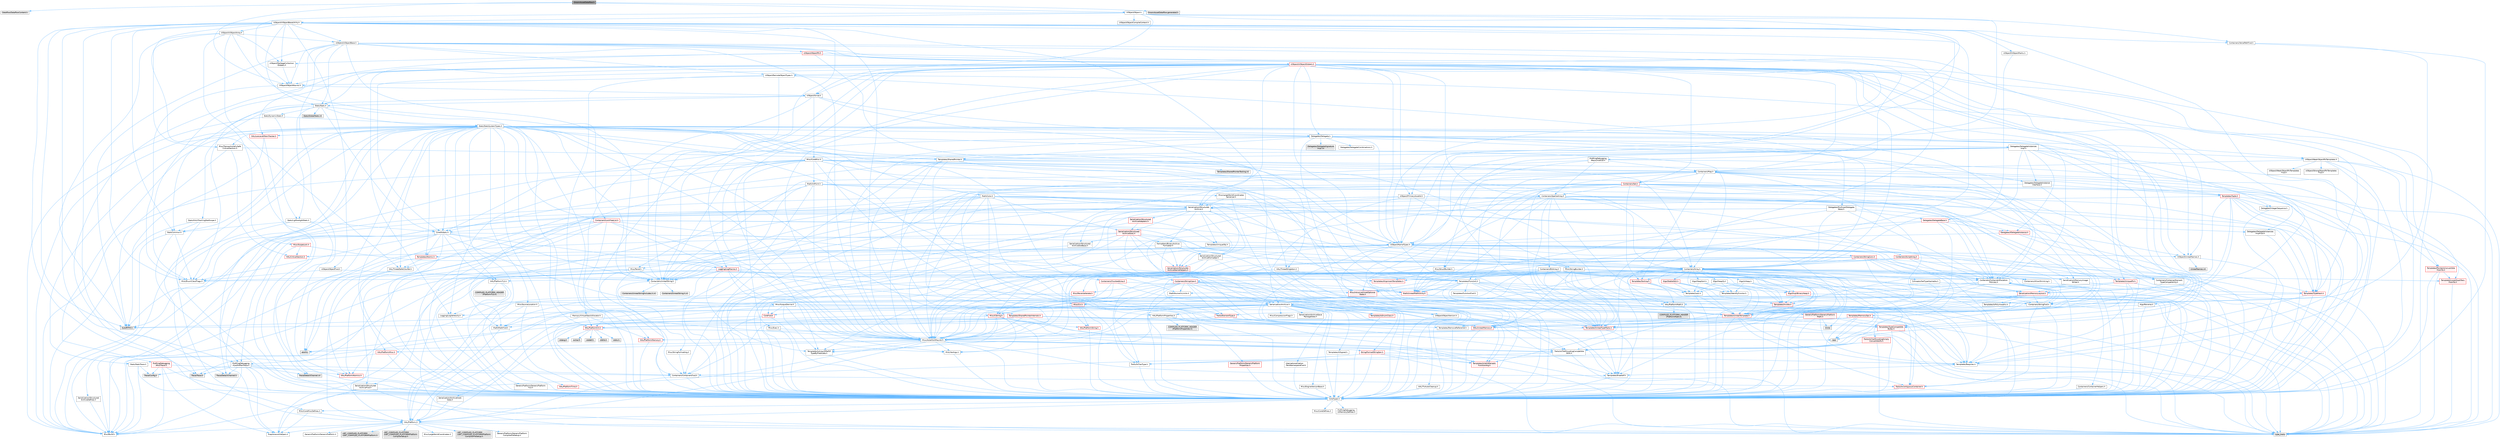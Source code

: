 digraph "GroomAssetDataflow.h"
{
 // INTERACTIVE_SVG=YES
 // LATEX_PDF_SIZE
  bgcolor="transparent";
  edge [fontname=Helvetica,fontsize=10,labelfontname=Helvetica,labelfontsize=10];
  node [fontname=Helvetica,fontsize=10,shape=box,height=0.2,width=0.4];
  Node1 [id="Node000001",label="GroomAssetDataflow.h",height=0.2,width=0.4,color="gray40", fillcolor="grey60", style="filled", fontcolor="black",tooltip=" "];
  Node1 -> Node2 [id="edge1_Node000001_Node000002",color="steelblue1",style="solid",tooltip=" "];
  Node2 [id="Node000002",label="Dataflow/DataflowContent.h",height=0.2,width=0.4,color="grey60", fillcolor="#E0E0E0", style="filled",tooltip=" "];
  Node1 -> Node3 [id="edge2_Node000001_Node000003",color="steelblue1",style="solid",tooltip=" "];
  Node3 [id="Node000003",label="UObject/Object.h",height=0.2,width=0.4,color="grey40", fillcolor="white", style="filled",URL="$db/dbf/Object_8h.html",tooltip=" "];
  Node3 -> Node4 [id="edge3_Node000003_Node000004",color="steelblue1",style="solid",tooltip=" "];
  Node4 [id="Node000004",label="UObject/Script.h",height=0.2,width=0.4,color="grey40", fillcolor="white", style="filled",URL="$de/dc6/Script_8h.html",tooltip=" "];
  Node4 -> Node5 [id="edge4_Node000004_Node000005",color="steelblue1",style="solid",tooltip=" "];
  Node5 [id="Node000005",label="Delegates/Delegate.h",height=0.2,width=0.4,color="grey40", fillcolor="white", style="filled",URL="$d4/d80/Delegate_8h.html",tooltip=" "];
  Node5 -> Node6 [id="edge5_Node000005_Node000006",color="steelblue1",style="solid",tooltip=" "];
  Node6 [id="Node000006",label="CoreTypes.h",height=0.2,width=0.4,color="grey40", fillcolor="white", style="filled",URL="$dc/dec/CoreTypes_8h.html",tooltip=" "];
  Node6 -> Node7 [id="edge6_Node000006_Node000007",color="steelblue1",style="solid",tooltip=" "];
  Node7 [id="Node000007",label="HAL/Platform.h",height=0.2,width=0.4,color="grey40", fillcolor="white", style="filled",URL="$d9/dd0/Platform_8h.html",tooltip=" "];
  Node7 -> Node8 [id="edge7_Node000007_Node000008",color="steelblue1",style="solid",tooltip=" "];
  Node8 [id="Node000008",label="Misc/Build.h",height=0.2,width=0.4,color="grey40", fillcolor="white", style="filled",URL="$d3/dbb/Build_8h.html",tooltip=" "];
  Node7 -> Node9 [id="edge8_Node000007_Node000009",color="steelblue1",style="solid",tooltip=" "];
  Node9 [id="Node000009",label="Misc/LargeWorldCoordinates.h",height=0.2,width=0.4,color="grey40", fillcolor="white", style="filled",URL="$d2/dcb/LargeWorldCoordinates_8h.html",tooltip=" "];
  Node7 -> Node10 [id="edge9_Node000007_Node000010",color="steelblue1",style="solid",tooltip=" "];
  Node10 [id="Node000010",label="type_traits",height=0.2,width=0.4,color="grey60", fillcolor="#E0E0E0", style="filled",tooltip=" "];
  Node7 -> Node11 [id="edge10_Node000007_Node000011",color="steelblue1",style="solid",tooltip=" "];
  Node11 [id="Node000011",label="PreprocessorHelpers.h",height=0.2,width=0.4,color="grey40", fillcolor="white", style="filled",URL="$db/ddb/PreprocessorHelpers_8h.html",tooltip=" "];
  Node7 -> Node12 [id="edge11_Node000007_Node000012",color="steelblue1",style="solid",tooltip=" "];
  Node12 [id="Node000012",label="UBT_COMPILED_PLATFORM\l/UBT_COMPILED_PLATFORMPlatform\lCompilerPreSetup.h",height=0.2,width=0.4,color="grey60", fillcolor="#E0E0E0", style="filled",tooltip=" "];
  Node7 -> Node13 [id="edge12_Node000007_Node000013",color="steelblue1",style="solid",tooltip=" "];
  Node13 [id="Node000013",label="GenericPlatform/GenericPlatform\lCompilerPreSetup.h",height=0.2,width=0.4,color="grey40", fillcolor="white", style="filled",URL="$d9/dc8/GenericPlatformCompilerPreSetup_8h.html",tooltip=" "];
  Node7 -> Node14 [id="edge13_Node000007_Node000014",color="steelblue1",style="solid",tooltip=" "];
  Node14 [id="Node000014",label="GenericPlatform/GenericPlatform.h",height=0.2,width=0.4,color="grey40", fillcolor="white", style="filled",URL="$d6/d84/GenericPlatform_8h.html",tooltip=" "];
  Node7 -> Node15 [id="edge14_Node000007_Node000015",color="steelblue1",style="solid",tooltip=" "];
  Node15 [id="Node000015",label="UBT_COMPILED_PLATFORM\l/UBT_COMPILED_PLATFORMPlatform.h",height=0.2,width=0.4,color="grey60", fillcolor="#E0E0E0", style="filled",tooltip=" "];
  Node7 -> Node16 [id="edge15_Node000007_Node000016",color="steelblue1",style="solid",tooltip=" "];
  Node16 [id="Node000016",label="UBT_COMPILED_PLATFORM\l/UBT_COMPILED_PLATFORMPlatform\lCompilerSetup.h",height=0.2,width=0.4,color="grey60", fillcolor="#E0E0E0", style="filled",tooltip=" "];
  Node6 -> Node17 [id="edge16_Node000006_Node000017",color="steelblue1",style="solid",tooltip=" "];
  Node17 [id="Node000017",label="ProfilingDebugging\l/UMemoryDefines.h",height=0.2,width=0.4,color="grey40", fillcolor="white", style="filled",URL="$d2/da2/UMemoryDefines_8h.html",tooltip=" "];
  Node6 -> Node18 [id="edge17_Node000006_Node000018",color="steelblue1",style="solid",tooltip=" "];
  Node18 [id="Node000018",label="Misc/CoreMiscDefines.h",height=0.2,width=0.4,color="grey40", fillcolor="white", style="filled",URL="$da/d38/CoreMiscDefines_8h.html",tooltip=" "];
  Node18 -> Node7 [id="edge18_Node000018_Node000007",color="steelblue1",style="solid",tooltip=" "];
  Node18 -> Node11 [id="edge19_Node000018_Node000011",color="steelblue1",style="solid",tooltip=" "];
  Node6 -> Node19 [id="edge20_Node000006_Node000019",color="steelblue1",style="solid",tooltip=" "];
  Node19 [id="Node000019",label="Misc/CoreDefines.h",height=0.2,width=0.4,color="grey40", fillcolor="white", style="filled",URL="$d3/dd2/CoreDefines_8h.html",tooltip=" "];
  Node5 -> Node20 [id="edge21_Node000005_Node000020",color="steelblue1",style="solid",tooltip=" "];
  Node20 [id="Node000020",label="Misc/AssertionMacros.h",height=0.2,width=0.4,color="grey40", fillcolor="white", style="filled",URL="$d0/dfa/AssertionMacros_8h.html",tooltip=" "];
  Node20 -> Node6 [id="edge22_Node000020_Node000006",color="steelblue1",style="solid",tooltip=" "];
  Node20 -> Node7 [id="edge23_Node000020_Node000007",color="steelblue1",style="solid",tooltip=" "];
  Node20 -> Node21 [id="edge24_Node000020_Node000021",color="steelblue1",style="solid",tooltip=" "];
  Node21 [id="Node000021",label="HAL/PlatformMisc.h",height=0.2,width=0.4,color="red", fillcolor="#FFF0F0", style="filled",URL="$d0/df5/PlatformMisc_8h.html",tooltip=" "];
  Node21 -> Node6 [id="edge25_Node000021_Node000006",color="steelblue1",style="solid",tooltip=" "];
  Node21 -> Node49 [id="edge26_Node000021_Node000049",color="steelblue1",style="solid",tooltip=" "];
  Node49 [id="Node000049",label="ProfilingDebugging\l/CpuProfilerTrace.h",height=0.2,width=0.4,color="grey40", fillcolor="white", style="filled",URL="$da/dcb/CpuProfilerTrace_8h.html",tooltip=" "];
  Node49 -> Node6 [id="edge27_Node000049_Node000006",color="steelblue1",style="solid",tooltip=" "];
  Node49 -> Node29 [id="edge28_Node000049_Node000029",color="steelblue1",style="solid",tooltip=" "];
  Node29 [id="Node000029",label="Containers/ContainersFwd.h",height=0.2,width=0.4,color="grey40", fillcolor="white", style="filled",URL="$d4/d0a/ContainersFwd_8h.html",tooltip=" "];
  Node29 -> Node7 [id="edge29_Node000029_Node000007",color="steelblue1",style="solid",tooltip=" "];
  Node29 -> Node6 [id="edge30_Node000029_Node000006",color="steelblue1",style="solid",tooltip=" "];
  Node29 -> Node26 [id="edge31_Node000029_Node000026",color="steelblue1",style="solid",tooltip=" "];
  Node26 [id="Node000026",label="Traits/IsContiguousContainer.h",height=0.2,width=0.4,color="red", fillcolor="#FFF0F0", style="filled",URL="$d5/d3c/IsContiguousContainer_8h.html",tooltip=" "];
  Node26 -> Node6 [id="edge32_Node000026_Node000006",color="steelblue1",style="solid",tooltip=" "];
  Node49 -> Node50 [id="edge33_Node000049_Node000050",color="steelblue1",style="solid",tooltip=" "];
  Node50 [id="Node000050",label="HAL/PlatformAtomics.h",height=0.2,width=0.4,color="red", fillcolor="#FFF0F0", style="filled",URL="$d3/d36/PlatformAtomics_8h.html",tooltip=" "];
  Node50 -> Node6 [id="edge34_Node000050_Node000006",color="steelblue1",style="solid",tooltip=" "];
  Node49 -> Node11 [id="edge35_Node000049_Node000011",color="steelblue1",style="solid",tooltip=" "];
  Node49 -> Node8 [id="edge36_Node000049_Node000008",color="steelblue1",style="solid",tooltip=" "];
  Node49 -> Node53 [id="edge37_Node000049_Node000053",color="steelblue1",style="solid",tooltip=" "];
  Node53 [id="Node000053",label="Trace/Config.h",height=0.2,width=0.4,color="grey60", fillcolor="#E0E0E0", style="filled",tooltip=" "];
  Node49 -> Node54 [id="edge38_Node000049_Node000054",color="steelblue1",style="solid",tooltip=" "];
  Node54 [id="Node000054",label="Trace/Detail/Channel.h",height=0.2,width=0.4,color="grey60", fillcolor="#E0E0E0", style="filled",tooltip=" "];
  Node49 -> Node55 [id="edge39_Node000049_Node000055",color="steelblue1",style="solid",tooltip=" "];
  Node55 [id="Node000055",label="Trace/Detail/Channel.inl",height=0.2,width=0.4,color="grey60", fillcolor="#E0E0E0", style="filled",tooltip=" "];
  Node49 -> Node56 [id="edge40_Node000049_Node000056",color="steelblue1",style="solid",tooltip=" "];
  Node56 [id="Node000056",label="Trace/Trace.h",height=0.2,width=0.4,color="grey60", fillcolor="#E0E0E0", style="filled",tooltip=" "];
  Node20 -> Node11 [id="edge41_Node000020_Node000011",color="steelblue1",style="solid",tooltip=" "];
  Node20 -> Node57 [id="edge42_Node000020_Node000057",color="steelblue1",style="solid",tooltip=" "];
  Node57 [id="Node000057",label="Templates/EnableIf.h",height=0.2,width=0.4,color="grey40", fillcolor="white", style="filled",URL="$d7/d60/EnableIf_8h.html",tooltip=" "];
  Node57 -> Node6 [id="edge43_Node000057_Node000006",color="steelblue1",style="solid",tooltip=" "];
  Node20 -> Node58 [id="edge44_Node000020_Node000058",color="steelblue1",style="solid",tooltip=" "];
  Node58 [id="Node000058",label="Templates/IsArrayOrRefOf\lTypeByPredicate.h",height=0.2,width=0.4,color="grey40", fillcolor="white", style="filled",URL="$d6/da1/IsArrayOrRefOfTypeByPredicate_8h.html",tooltip=" "];
  Node58 -> Node6 [id="edge45_Node000058_Node000006",color="steelblue1",style="solid",tooltip=" "];
  Node20 -> Node59 [id="edge46_Node000020_Node000059",color="steelblue1",style="solid",tooltip=" "];
  Node59 [id="Node000059",label="Templates/IsValidVariadic\lFunctionArg.h",height=0.2,width=0.4,color="red", fillcolor="#FFF0F0", style="filled",URL="$d0/dc8/IsValidVariadicFunctionArg_8h.html",tooltip=" "];
  Node59 -> Node6 [id="edge47_Node000059_Node000006",color="steelblue1",style="solid",tooltip=" "];
  Node59 -> Node10 [id="edge48_Node000059_Node000010",color="steelblue1",style="solid",tooltip=" "];
  Node20 -> Node61 [id="edge49_Node000020_Node000061",color="steelblue1",style="solid",tooltip=" "];
  Node61 [id="Node000061",label="Traits/IsCharEncodingCompatible\lWith.h",height=0.2,width=0.4,color="grey40", fillcolor="white", style="filled",URL="$df/dd1/IsCharEncodingCompatibleWith_8h.html",tooltip=" "];
  Node61 -> Node10 [id="edge50_Node000061_Node000010",color="steelblue1",style="solid",tooltip=" "];
  Node61 -> Node62 [id="edge51_Node000061_Node000062",color="steelblue1",style="solid",tooltip=" "];
  Node62 [id="Node000062",label="Traits/IsCharType.h",height=0.2,width=0.4,color="grey40", fillcolor="white", style="filled",URL="$db/d51/IsCharType_8h.html",tooltip=" "];
  Node62 -> Node6 [id="edge52_Node000062_Node000006",color="steelblue1",style="solid",tooltip=" "];
  Node20 -> Node63 [id="edge53_Node000020_Node000063",color="steelblue1",style="solid",tooltip=" "];
  Node63 [id="Node000063",label="Misc/VarArgs.h",height=0.2,width=0.4,color="grey40", fillcolor="white", style="filled",URL="$d5/d6f/VarArgs_8h.html",tooltip=" "];
  Node63 -> Node6 [id="edge54_Node000063_Node000006",color="steelblue1",style="solid",tooltip=" "];
  Node20 -> Node64 [id="edge55_Node000020_Node000064",color="steelblue1",style="solid",tooltip=" "];
  Node64 [id="Node000064",label="String/FormatStringSan.h",height=0.2,width=0.4,color="red", fillcolor="#FFF0F0", style="filled",URL="$d3/d8b/FormatStringSan_8h.html",tooltip=" "];
  Node64 -> Node10 [id="edge56_Node000064_Node000010",color="steelblue1",style="solid",tooltip=" "];
  Node64 -> Node6 [id="edge57_Node000064_Node000006",color="steelblue1",style="solid",tooltip=" "];
  Node64 -> Node65 [id="edge58_Node000064_Node000065",color="steelblue1",style="solid",tooltip=" "];
  Node65 [id="Node000065",label="Templates/Requires.h",height=0.2,width=0.4,color="grey40", fillcolor="white", style="filled",URL="$dc/d96/Requires_8h.html",tooltip=" "];
  Node65 -> Node57 [id="edge59_Node000065_Node000057",color="steelblue1",style="solid",tooltip=" "];
  Node65 -> Node10 [id="edge60_Node000065_Node000010",color="steelblue1",style="solid",tooltip=" "];
  Node64 -> Node59 [id="edge61_Node000064_Node000059",color="steelblue1",style="solid",tooltip=" "];
  Node64 -> Node62 [id="edge62_Node000064_Node000062",color="steelblue1",style="solid",tooltip=" "];
  Node64 -> Node29 [id="edge63_Node000064_Node000029",color="steelblue1",style="solid",tooltip=" "];
  Node20 -> Node70 [id="edge64_Node000020_Node000070",color="steelblue1",style="solid",tooltip=" "];
  Node70 [id="Node000070",label="atomic",height=0.2,width=0.4,color="grey60", fillcolor="#E0E0E0", style="filled",tooltip=" "];
  Node5 -> Node71 [id="edge65_Node000005_Node000071",color="steelblue1",style="solid",tooltip=" "];
  Node71 [id="Node000071",label="UObject/NameTypes.h",height=0.2,width=0.4,color="grey40", fillcolor="white", style="filled",URL="$d6/d35/NameTypes_8h.html",tooltip=" "];
  Node71 -> Node6 [id="edge66_Node000071_Node000006",color="steelblue1",style="solid",tooltip=" "];
  Node71 -> Node20 [id="edge67_Node000071_Node000020",color="steelblue1",style="solid",tooltip=" "];
  Node71 -> Node72 [id="edge68_Node000071_Node000072",color="steelblue1",style="solid",tooltip=" "];
  Node72 [id="Node000072",label="HAL/UnrealMemory.h",height=0.2,width=0.4,color="red", fillcolor="#FFF0F0", style="filled",URL="$d9/d96/UnrealMemory_8h.html",tooltip=" "];
  Node72 -> Node6 [id="edge69_Node000072_Node000006",color="steelblue1",style="solid",tooltip=" "];
  Node72 -> Node89 [id="edge70_Node000072_Node000089",color="steelblue1",style="solid",tooltip=" "];
  Node89 [id="Node000089",label="HAL/PlatformMemory.h",height=0.2,width=0.4,color="red", fillcolor="#FFF0F0", style="filled",URL="$de/d68/PlatformMemory_8h.html",tooltip=" "];
  Node89 -> Node6 [id="edge71_Node000089_Node000006",color="steelblue1",style="solid",tooltip=" "];
  Node71 -> Node93 [id="edge72_Node000071_Node000093",color="steelblue1",style="solid",tooltip=" "];
  Node93 [id="Node000093",label="Templates/UnrealTypeTraits.h",height=0.2,width=0.4,color="red", fillcolor="#FFF0F0", style="filled",URL="$d2/d2d/UnrealTypeTraits_8h.html",tooltip=" "];
  Node93 -> Node6 [id="edge73_Node000093_Node000006",color="steelblue1",style="solid",tooltip=" "];
  Node93 -> Node20 [id="edge74_Node000093_Node000020",color="steelblue1",style="solid",tooltip=" "];
  Node93 -> Node57 [id="edge75_Node000093_Node000057",color="steelblue1",style="solid",tooltip=" "];
  Node71 -> Node98 [id="edge76_Node000071_Node000098",color="steelblue1",style="solid",tooltip=" "];
  Node98 [id="Node000098",label="Templates/UnrealTemplate.h",height=0.2,width=0.4,color="red", fillcolor="#FFF0F0", style="filled",URL="$d4/d24/UnrealTemplate_8h.html",tooltip=" "];
  Node98 -> Node6 [id="edge77_Node000098_Node000006",color="steelblue1",style="solid",tooltip=" "];
  Node98 -> Node72 [id="edge78_Node000098_Node000072",color="steelblue1",style="solid",tooltip=" "];
  Node98 -> Node93 [id="edge79_Node000098_Node000093",color="steelblue1",style="solid",tooltip=" "];
  Node98 -> Node101 [id="edge80_Node000098_Node000101",color="steelblue1",style="solid",tooltip=" "];
  Node101 [id="Node000101",label="Templates/RemoveReference.h",height=0.2,width=0.4,color="grey40", fillcolor="white", style="filled",URL="$da/dbe/RemoveReference_8h.html",tooltip=" "];
  Node101 -> Node6 [id="edge81_Node000101_Node000006",color="steelblue1",style="solid",tooltip=" "];
  Node98 -> Node65 [id="edge82_Node000098_Node000065",color="steelblue1",style="solid",tooltip=" "];
  Node98 -> Node102 [id="edge83_Node000098_Node000102",color="steelblue1",style="solid",tooltip=" "];
  Node102 [id="Node000102",label="Templates/TypeCompatible\lBytes.h",height=0.2,width=0.4,color="red", fillcolor="#FFF0F0", style="filled",URL="$df/d0a/TypeCompatibleBytes_8h.html",tooltip=" "];
  Node102 -> Node6 [id="edge84_Node000102_Node000006",color="steelblue1",style="solid",tooltip=" "];
  Node102 -> Node34 [id="edge85_Node000102_Node000034",color="steelblue1",style="solid",tooltip=" "];
  Node34 [id="Node000034",label="new",height=0.2,width=0.4,color="grey60", fillcolor="#E0E0E0", style="filled",tooltip=" "];
  Node102 -> Node10 [id="edge86_Node000102_Node000010",color="steelblue1",style="solid",tooltip=" "];
  Node98 -> Node26 [id="edge87_Node000098_Node000026",color="steelblue1",style="solid",tooltip=" "];
  Node98 -> Node10 [id="edge88_Node000098_Node000010",color="steelblue1",style="solid",tooltip=" "];
  Node71 -> Node104 [id="edge89_Node000071_Node000104",color="steelblue1",style="solid",tooltip=" "];
  Node104 [id="Node000104",label="Containers/UnrealString.h",height=0.2,width=0.4,color="grey40", fillcolor="white", style="filled",URL="$d5/dba/UnrealString_8h.html",tooltip=" "];
  Node104 -> Node105 [id="edge90_Node000104_Node000105",color="steelblue1",style="solid",tooltip=" "];
  Node105 [id="Node000105",label="Containers/UnrealStringIncludes.h.inl",height=0.2,width=0.4,color="grey60", fillcolor="#E0E0E0", style="filled",tooltip=" "];
  Node104 -> Node106 [id="edge91_Node000104_Node000106",color="steelblue1",style="solid",tooltip=" "];
  Node106 [id="Node000106",label="Containers/UnrealString.h.inl",height=0.2,width=0.4,color="grey60", fillcolor="#E0E0E0", style="filled",tooltip=" "];
  Node104 -> Node107 [id="edge92_Node000104_Node000107",color="steelblue1",style="solid",tooltip=" "];
  Node107 [id="Node000107",label="Misc/StringFormatArg.h",height=0.2,width=0.4,color="grey40", fillcolor="white", style="filled",URL="$d2/d16/StringFormatArg_8h.html",tooltip=" "];
  Node107 -> Node29 [id="edge93_Node000107_Node000029",color="steelblue1",style="solid",tooltip=" "];
  Node71 -> Node108 [id="edge94_Node000071_Node000108",color="steelblue1",style="solid",tooltip=" "];
  Node108 [id="Node000108",label="HAL/CriticalSection.h",height=0.2,width=0.4,color="red", fillcolor="#FFF0F0", style="filled",URL="$d6/d90/CriticalSection_8h.html",tooltip=" "];
  Node71 -> Node111 [id="edge95_Node000071_Node000111",color="steelblue1",style="solid",tooltip=" "];
  Node111 [id="Node000111",label="Containers/StringConv.h",height=0.2,width=0.4,color="red", fillcolor="#FFF0F0", style="filled",URL="$d3/ddf/StringConv_8h.html",tooltip=" "];
  Node111 -> Node6 [id="edge96_Node000111_Node000006",color="steelblue1",style="solid",tooltip=" "];
  Node111 -> Node20 [id="edge97_Node000111_Node000020",color="steelblue1",style="solid",tooltip=" "];
  Node111 -> Node112 [id="edge98_Node000111_Node000112",color="steelblue1",style="solid",tooltip=" "];
  Node112 [id="Node000112",label="Containers/ContainerAllocation\lPolicies.h",height=0.2,width=0.4,color="grey40", fillcolor="white", style="filled",URL="$d7/dff/ContainerAllocationPolicies_8h.html",tooltip=" "];
  Node112 -> Node6 [id="edge99_Node000112_Node000006",color="steelblue1",style="solid",tooltip=" "];
  Node112 -> Node113 [id="edge100_Node000112_Node000113",color="steelblue1",style="solid",tooltip=" "];
  Node113 [id="Node000113",label="Containers/ContainerHelpers.h",height=0.2,width=0.4,color="grey40", fillcolor="white", style="filled",URL="$d7/d33/ContainerHelpers_8h.html",tooltip=" "];
  Node113 -> Node6 [id="edge101_Node000113_Node000006",color="steelblue1",style="solid",tooltip=" "];
  Node112 -> Node112 [id="edge102_Node000112_Node000112",color="steelblue1",style="solid",tooltip=" "];
  Node112 -> Node114 [id="edge103_Node000112_Node000114",color="steelblue1",style="solid",tooltip=" "];
  Node114 [id="Node000114",label="HAL/PlatformMath.h",height=0.2,width=0.4,color="grey40", fillcolor="white", style="filled",URL="$dc/d53/PlatformMath_8h.html",tooltip=" "];
  Node114 -> Node6 [id="edge104_Node000114_Node000006",color="steelblue1",style="solid",tooltip=" "];
  Node114 -> Node115 [id="edge105_Node000114_Node000115",color="steelblue1",style="solid",tooltip=" "];
  Node115 [id="Node000115",label="GenericPlatform/GenericPlatform\lMath.h",height=0.2,width=0.4,color="red", fillcolor="#FFF0F0", style="filled",URL="$d5/d79/GenericPlatformMath_8h.html",tooltip=" "];
  Node115 -> Node6 [id="edge106_Node000115_Node000006",color="steelblue1",style="solid",tooltip=" "];
  Node115 -> Node29 [id="edge107_Node000115_Node000029",color="steelblue1",style="solid",tooltip=" "];
  Node115 -> Node33 [id="edge108_Node000115_Node000033",color="steelblue1",style="solid",tooltip=" "];
  Node33 [id="Node000033",label="HAL/PlatformCrt.h",height=0.2,width=0.4,color="red", fillcolor="#FFF0F0", style="filled",URL="$d8/d75/PlatformCrt_8h.html",tooltip=" "];
  Node33 -> Node34 [id="edge109_Node000033_Node000034",color="steelblue1",style="solid",tooltip=" "];
  Node33 -> Node35 [id="edge110_Node000033_Node000035",color="steelblue1",style="solid",tooltip=" "];
  Node35 [id="Node000035",label="wchar.h",height=0.2,width=0.4,color="grey60", fillcolor="#E0E0E0", style="filled",tooltip=" "];
  Node33 -> Node36 [id="edge111_Node000033_Node000036",color="steelblue1",style="solid",tooltip=" "];
  Node36 [id="Node000036",label="stddef.h",height=0.2,width=0.4,color="grey60", fillcolor="#E0E0E0", style="filled",tooltip=" "];
  Node33 -> Node37 [id="edge112_Node000033_Node000037",color="steelblue1",style="solid",tooltip=" "];
  Node37 [id="Node000037",label="stdlib.h",height=0.2,width=0.4,color="grey60", fillcolor="#E0E0E0", style="filled",tooltip=" "];
  Node33 -> Node38 [id="edge113_Node000033_Node000038",color="steelblue1",style="solid",tooltip=" "];
  Node38 [id="Node000038",label="stdio.h",height=0.2,width=0.4,color="grey60", fillcolor="#E0E0E0", style="filled",tooltip=" "];
  Node33 -> Node39 [id="edge114_Node000033_Node000039",color="steelblue1",style="solid",tooltip=" "];
  Node39 [id="Node000039",label="stdarg.h",height=0.2,width=0.4,color="grey60", fillcolor="#E0E0E0", style="filled",tooltip=" "];
  Node115 -> Node93 [id="edge115_Node000115_Node000093",color="steelblue1",style="solid",tooltip=" "];
  Node115 -> Node65 [id="edge116_Node000115_Node000065",color="steelblue1",style="solid",tooltip=" "];
  Node115 -> Node102 [id="edge117_Node000115_Node000102",color="steelblue1",style="solid",tooltip=" "];
  Node115 -> Node120 [id="edge118_Node000115_Node000120",color="steelblue1",style="solid",tooltip=" "];
  Node120 [id="Node000120",label="limits",height=0.2,width=0.4,color="grey60", fillcolor="#E0E0E0", style="filled",tooltip=" "];
  Node115 -> Node10 [id="edge119_Node000115_Node000010",color="steelblue1",style="solid",tooltip=" "];
  Node114 -> Node121 [id="edge120_Node000114_Node000121",color="steelblue1",style="solid",tooltip=" "];
  Node121 [id="Node000121",label="COMPILED_PLATFORM_HEADER\l(PlatformMath.h)",height=0.2,width=0.4,color="grey60", fillcolor="#E0E0E0", style="filled",tooltip=" "];
  Node112 -> Node72 [id="edge121_Node000112_Node000072",color="steelblue1",style="solid",tooltip=" "];
  Node112 -> Node43 [id="edge122_Node000112_Node000043",color="steelblue1",style="solid",tooltip=" "];
  Node43 [id="Node000043",label="Math/NumericLimits.h",height=0.2,width=0.4,color="grey40", fillcolor="white", style="filled",URL="$df/d1b/NumericLimits_8h.html",tooltip=" "];
  Node43 -> Node6 [id="edge123_Node000043_Node000006",color="steelblue1",style="solid",tooltip=" "];
  Node112 -> Node20 [id="edge124_Node000112_Node000020",color="steelblue1",style="solid",tooltip=" "];
  Node112 -> Node122 [id="edge125_Node000112_Node000122",color="steelblue1",style="solid",tooltip=" "];
  Node122 [id="Node000122",label="Templates/IsPolymorphic.h",height=0.2,width=0.4,color="grey40", fillcolor="white", style="filled",URL="$dc/d20/IsPolymorphic_8h.html",tooltip=" "];
  Node112 -> Node123 [id="edge126_Node000112_Node000123",color="steelblue1",style="solid",tooltip=" "];
  Node123 [id="Node000123",label="Templates/MemoryOps.h",height=0.2,width=0.4,color="red", fillcolor="#FFF0F0", style="filled",URL="$db/dea/MemoryOps_8h.html",tooltip=" "];
  Node123 -> Node6 [id="edge127_Node000123_Node000006",color="steelblue1",style="solid",tooltip=" "];
  Node123 -> Node72 [id="edge128_Node000123_Node000072",color="steelblue1",style="solid",tooltip=" "];
  Node123 -> Node65 [id="edge129_Node000123_Node000065",color="steelblue1",style="solid",tooltip=" "];
  Node123 -> Node93 [id="edge130_Node000123_Node000093",color="steelblue1",style="solid",tooltip=" "];
  Node123 -> Node34 [id="edge131_Node000123_Node000034",color="steelblue1",style="solid",tooltip=" "];
  Node123 -> Node10 [id="edge132_Node000123_Node000010",color="steelblue1",style="solid",tooltip=" "];
  Node112 -> Node102 [id="edge133_Node000112_Node000102",color="steelblue1",style="solid",tooltip=" "];
  Node112 -> Node10 [id="edge134_Node000112_Node000010",color="steelblue1",style="solid",tooltip=" "];
  Node111 -> Node124 [id="edge135_Node000111_Node000124",color="steelblue1",style="solid",tooltip=" "];
  Node124 [id="Node000124",label="Containers/Array.h",height=0.2,width=0.4,color="grey40", fillcolor="white", style="filled",URL="$df/dd0/Array_8h.html",tooltip=" "];
  Node124 -> Node6 [id="edge136_Node000124_Node000006",color="steelblue1",style="solid",tooltip=" "];
  Node124 -> Node20 [id="edge137_Node000124_Node000020",color="steelblue1",style="solid",tooltip=" "];
  Node124 -> Node125 [id="edge138_Node000124_Node000125",color="steelblue1",style="solid",tooltip=" "];
  Node125 [id="Node000125",label="Misc/IntrusiveUnsetOptional\lState.h",height=0.2,width=0.4,color="red", fillcolor="#FFF0F0", style="filled",URL="$d2/d0a/IntrusiveUnsetOptionalState_8h.html",tooltip=" "];
  Node124 -> Node127 [id="edge139_Node000124_Node000127",color="steelblue1",style="solid",tooltip=" "];
  Node127 [id="Node000127",label="Misc/ReverseIterate.h",height=0.2,width=0.4,color="red", fillcolor="#FFF0F0", style="filled",URL="$db/de3/ReverseIterate_8h.html",tooltip=" "];
  Node127 -> Node7 [id="edge140_Node000127_Node000007",color="steelblue1",style="solid",tooltip=" "];
  Node124 -> Node72 [id="edge141_Node000124_Node000072",color="steelblue1",style="solid",tooltip=" "];
  Node124 -> Node93 [id="edge142_Node000124_Node000093",color="steelblue1",style="solid",tooltip=" "];
  Node124 -> Node98 [id="edge143_Node000124_Node000098",color="steelblue1",style="solid",tooltip=" "];
  Node124 -> Node129 [id="edge144_Node000124_Node000129",color="steelblue1",style="solid",tooltip=" "];
  Node129 [id="Node000129",label="Containers/AllowShrinking.h",height=0.2,width=0.4,color="grey40", fillcolor="white", style="filled",URL="$d7/d1a/AllowShrinking_8h.html",tooltip=" "];
  Node129 -> Node6 [id="edge145_Node000129_Node000006",color="steelblue1",style="solid",tooltip=" "];
  Node124 -> Node112 [id="edge146_Node000124_Node000112",color="steelblue1",style="solid",tooltip=" "];
  Node124 -> Node130 [id="edge147_Node000124_Node000130",color="steelblue1",style="solid",tooltip=" "];
  Node130 [id="Node000130",label="Containers/ContainerElement\lTypeCompatibility.h",height=0.2,width=0.4,color="grey40", fillcolor="white", style="filled",URL="$df/ddf/ContainerElementTypeCompatibility_8h.html",tooltip=" "];
  Node130 -> Node6 [id="edge148_Node000130_Node000006",color="steelblue1",style="solid",tooltip=" "];
  Node130 -> Node93 [id="edge149_Node000130_Node000093",color="steelblue1",style="solid",tooltip=" "];
  Node124 -> Node131 [id="edge150_Node000124_Node000131",color="steelblue1",style="solid",tooltip=" "];
  Node131 [id="Node000131",label="Serialization/Archive.h",height=0.2,width=0.4,color="grey40", fillcolor="white", style="filled",URL="$d7/d3b/Archive_8h.html",tooltip=" "];
  Node131 -> Node28 [id="edge151_Node000131_Node000028",color="steelblue1",style="solid",tooltip=" "];
  Node28 [id="Node000028",label="CoreFwd.h",height=0.2,width=0.4,color="red", fillcolor="#FFF0F0", style="filled",URL="$d1/d1e/CoreFwd_8h.html",tooltip=" "];
  Node28 -> Node6 [id="edge152_Node000028_Node000006",color="steelblue1",style="solid",tooltip=" "];
  Node28 -> Node29 [id="edge153_Node000028_Node000029",color="steelblue1",style="solid",tooltip=" "];
  Node28 -> Node30 [id="edge154_Node000028_Node000030",color="steelblue1",style="solid",tooltip=" "];
  Node30 [id="Node000030",label="Math/MathFwd.h",height=0.2,width=0.4,color="grey40", fillcolor="white", style="filled",URL="$d2/d10/MathFwd_8h.html",tooltip=" "];
  Node30 -> Node7 [id="edge155_Node000030_Node000007",color="steelblue1",style="solid",tooltip=" "];
  Node131 -> Node6 [id="edge156_Node000131_Node000006",color="steelblue1",style="solid",tooltip=" "];
  Node131 -> Node132 [id="edge157_Node000131_Node000132",color="steelblue1",style="solid",tooltip=" "];
  Node132 [id="Node000132",label="HAL/PlatformProperties.h",height=0.2,width=0.4,color="grey40", fillcolor="white", style="filled",URL="$d9/db0/PlatformProperties_8h.html",tooltip=" "];
  Node132 -> Node6 [id="edge158_Node000132_Node000006",color="steelblue1",style="solid",tooltip=" "];
  Node132 -> Node133 [id="edge159_Node000132_Node000133",color="steelblue1",style="solid",tooltip=" "];
  Node133 [id="Node000133",label="GenericPlatform/GenericPlatform\lProperties.h",height=0.2,width=0.4,color="red", fillcolor="#FFF0F0", style="filled",URL="$d2/dcd/GenericPlatformProperties_8h.html",tooltip=" "];
  Node133 -> Node6 [id="edge160_Node000133_Node000006",color="steelblue1",style="solid",tooltip=" "];
  Node132 -> Node134 [id="edge161_Node000132_Node000134",color="steelblue1",style="solid",tooltip=" "];
  Node134 [id="Node000134",label="COMPILED_PLATFORM_HEADER\l(PlatformProperties.h)",height=0.2,width=0.4,color="grey60", fillcolor="#E0E0E0", style="filled",tooltip=" "];
  Node131 -> Node135 [id="edge162_Node000131_Node000135",color="steelblue1",style="solid",tooltip=" "];
  Node135 [id="Node000135",label="Internationalization\l/TextNamespaceFwd.h",height=0.2,width=0.4,color="grey40", fillcolor="white", style="filled",URL="$d8/d97/TextNamespaceFwd_8h.html",tooltip=" "];
  Node135 -> Node6 [id="edge163_Node000135_Node000006",color="steelblue1",style="solid",tooltip=" "];
  Node131 -> Node30 [id="edge164_Node000131_Node000030",color="steelblue1",style="solid",tooltip=" "];
  Node131 -> Node20 [id="edge165_Node000131_Node000020",color="steelblue1",style="solid",tooltip=" "];
  Node131 -> Node8 [id="edge166_Node000131_Node000008",color="steelblue1",style="solid",tooltip=" "];
  Node131 -> Node44 [id="edge167_Node000131_Node000044",color="steelblue1",style="solid",tooltip=" "];
  Node44 [id="Node000044",label="Misc/CompressionFlags.h",height=0.2,width=0.4,color="grey40", fillcolor="white", style="filled",URL="$d9/d76/CompressionFlags_8h.html",tooltip=" "];
  Node131 -> Node136 [id="edge168_Node000131_Node000136",color="steelblue1",style="solid",tooltip=" "];
  Node136 [id="Node000136",label="Misc/EngineVersionBase.h",height=0.2,width=0.4,color="grey40", fillcolor="white", style="filled",URL="$d5/d2b/EngineVersionBase_8h.html",tooltip=" "];
  Node136 -> Node6 [id="edge169_Node000136_Node000006",color="steelblue1",style="solid",tooltip=" "];
  Node131 -> Node63 [id="edge170_Node000131_Node000063",color="steelblue1",style="solid",tooltip=" "];
  Node131 -> Node137 [id="edge171_Node000131_Node000137",color="steelblue1",style="solid",tooltip=" "];
  Node137 [id="Node000137",label="Serialization/ArchiveCook\lData.h",height=0.2,width=0.4,color="grey40", fillcolor="white", style="filled",URL="$dc/db6/ArchiveCookData_8h.html",tooltip=" "];
  Node137 -> Node7 [id="edge172_Node000137_Node000007",color="steelblue1",style="solid",tooltip=" "];
  Node131 -> Node138 [id="edge173_Node000131_Node000138",color="steelblue1",style="solid",tooltip=" "];
  Node138 [id="Node000138",label="Serialization/ArchiveSave\lPackageData.h",height=0.2,width=0.4,color="grey40", fillcolor="white", style="filled",URL="$d1/d37/ArchiveSavePackageData_8h.html",tooltip=" "];
  Node131 -> Node57 [id="edge174_Node000131_Node000057",color="steelblue1",style="solid",tooltip=" "];
  Node131 -> Node58 [id="edge175_Node000131_Node000058",color="steelblue1",style="solid",tooltip=" "];
  Node131 -> Node139 [id="edge176_Node000131_Node000139",color="steelblue1",style="solid",tooltip=" "];
  Node139 [id="Node000139",label="Templates/IsEnumClass.h",height=0.2,width=0.4,color="red", fillcolor="#FFF0F0", style="filled",URL="$d7/d15/IsEnumClass_8h.html",tooltip=" "];
  Node139 -> Node6 [id="edge177_Node000139_Node000006",color="steelblue1",style="solid",tooltip=" "];
  Node131 -> Node119 [id="edge178_Node000131_Node000119",color="steelblue1",style="solid",tooltip=" "];
  Node119 [id="Node000119",label="Templates/IsSigned.h",height=0.2,width=0.4,color="grey40", fillcolor="white", style="filled",URL="$d8/dd8/IsSigned_8h.html",tooltip=" "];
  Node119 -> Node6 [id="edge179_Node000119_Node000006",color="steelblue1",style="solid",tooltip=" "];
  Node131 -> Node59 [id="edge180_Node000131_Node000059",color="steelblue1",style="solid",tooltip=" "];
  Node131 -> Node98 [id="edge181_Node000131_Node000098",color="steelblue1",style="solid",tooltip=" "];
  Node131 -> Node61 [id="edge182_Node000131_Node000061",color="steelblue1",style="solid",tooltip=" "];
  Node131 -> Node140 [id="edge183_Node000131_Node000140",color="steelblue1",style="solid",tooltip=" "];
  Node140 [id="Node000140",label="UObject/ObjectVersion.h",height=0.2,width=0.4,color="grey40", fillcolor="white", style="filled",URL="$da/d63/ObjectVersion_8h.html",tooltip=" "];
  Node140 -> Node6 [id="edge184_Node000140_Node000006",color="steelblue1",style="solid",tooltip=" "];
  Node124 -> Node141 [id="edge185_Node000124_Node000141",color="steelblue1",style="solid",tooltip=" "];
  Node141 [id="Node000141",label="Serialization/MemoryImage\lWriter.h",height=0.2,width=0.4,color="grey40", fillcolor="white", style="filled",URL="$d0/d08/MemoryImageWriter_8h.html",tooltip=" "];
  Node141 -> Node6 [id="edge186_Node000141_Node000006",color="steelblue1",style="solid",tooltip=" "];
  Node141 -> Node142 [id="edge187_Node000141_Node000142",color="steelblue1",style="solid",tooltip=" "];
  Node142 [id="Node000142",label="Serialization/MemoryLayout.h",height=0.2,width=0.4,color="red", fillcolor="#FFF0F0", style="filled",URL="$d7/d66/MemoryLayout_8h.html",tooltip=" "];
  Node142 -> Node23 [id="edge188_Node000142_Node000023",color="steelblue1",style="solid",tooltip=" "];
  Node23 [id="Node000023",label="Containers/StringFwd.h",height=0.2,width=0.4,color="grey40", fillcolor="white", style="filled",URL="$df/d37/StringFwd_8h.html",tooltip=" "];
  Node23 -> Node6 [id="edge189_Node000023_Node000006",color="steelblue1",style="solid",tooltip=" "];
  Node23 -> Node24 [id="edge190_Node000023_Node000024",color="steelblue1",style="solid",tooltip=" "];
  Node24 [id="Node000024",label="Traits/ElementType.h",height=0.2,width=0.4,color="red", fillcolor="#FFF0F0", style="filled",URL="$d5/d4f/ElementType_8h.html",tooltip=" "];
  Node24 -> Node7 [id="edge191_Node000024_Node000007",color="steelblue1",style="solid",tooltip=" "];
  Node24 -> Node10 [id="edge192_Node000024_Node000010",color="steelblue1",style="solid",tooltip=" "];
  Node23 -> Node26 [id="edge193_Node000023_Node000026",color="steelblue1",style="solid",tooltip=" "];
  Node142 -> Node72 [id="edge194_Node000142_Node000072",color="steelblue1",style="solid",tooltip=" "];
  Node142 -> Node57 [id="edge195_Node000142_Node000057",color="steelblue1",style="solid",tooltip=" "];
  Node142 -> Node122 [id="edge196_Node000142_Node000122",color="steelblue1",style="solid",tooltip=" "];
  Node142 -> Node98 [id="edge197_Node000142_Node000098",color="steelblue1",style="solid",tooltip=" "];
  Node124 -> Node155 [id="edge198_Node000124_Node000155",color="steelblue1",style="solid",tooltip=" "];
  Node155 [id="Node000155",label="Algo/Heapify.h",height=0.2,width=0.4,color="grey40", fillcolor="white", style="filled",URL="$d0/d2a/Heapify_8h.html",tooltip=" "];
  Node155 -> Node156 [id="edge199_Node000155_Node000156",color="steelblue1",style="solid",tooltip=" "];
  Node156 [id="Node000156",label="Algo/Impl/BinaryHeap.h",height=0.2,width=0.4,color="red", fillcolor="#FFF0F0", style="filled",URL="$d7/da3/Algo_2Impl_2BinaryHeap_8h.html",tooltip=" "];
  Node156 -> Node157 [id="edge200_Node000156_Node000157",color="steelblue1",style="solid",tooltip=" "];
  Node157 [id="Node000157",label="Templates/Invoke.h",height=0.2,width=0.4,color="red", fillcolor="#FFF0F0", style="filled",URL="$d7/deb/Invoke_8h.html",tooltip=" "];
  Node157 -> Node6 [id="edge201_Node000157_Node000006",color="steelblue1",style="solid",tooltip=" "];
  Node157 -> Node98 [id="edge202_Node000157_Node000098",color="steelblue1",style="solid",tooltip=" "];
  Node157 -> Node10 [id="edge203_Node000157_Node000010",color="steelblue1",style="solid",tooltip=" "];
  Node156 -> Node10 [id="edge204_Node000156_Node000010",color="steelblue1",style="solid",tooltip=" "];
  Node155 -> Node161 [id="edge205_Node000155_Node000161",color="steelblue1",style="solid",tooltip=" "];
  Node161 [id="Node000161",label="Templates/IdentityFunctor.h",height=0.2,width=0.4,color="grey40", fillcolor="white", style="filled",URL="$d7/d2e/IdentityFunctor_8h.html",tooltip=" "];
  Node161 -> Node7 [id="edge206_Node000161_Node000007",color="steelblue1",style="solid",tooltip=" "];
  Node155 -> Node157 [id="edge207_Node000155_Node000157",color="steelblue1",style="solid",tooltip=" "];
  Node155 -> Node162 [id="edge208_Node000155_Node000162",color="steelblue1",style="solid",tooltip=" "];
  Node162 [id="Node000162",label="Templates/Less.h",height=0.2,width=0.4,color="grey40", fillcolor="white", style="filled",URL="$de/dc8/Less_8h.html",tooltip=" "];
  Node162 -> Node6 [id="edge209_Node000162_Node000006",color="steelblue1",style="solid",tooltip=" "];
  Node162 -> Node98 [id="edge210_Node000162_Node000098",color="steelblue1",style="solid",tooltip=" "];
  Node155 -> Node98 [id="edge211_Node000155_Node000098",color="steelblue1",style="solid",tooltip=" "];
  Node124 -> Node163 [id="edge212_Node000124_Node000163",color="steelblue1",style="solid",tooltip=" "];
  Node163 [id="Node000163",label="Algo/HeapSort.h",height=0.2,width=0.4,color="grey40", fillcolor="white", style="filled",URL="$d3/d92/HeapSort_8h.html",tooltip=" "];
  Node163 -> Node156 [id="edge213_Node000163_Node000156",color="steelblue1",style="solid",tooltip=" "];
  Node163 -> Node161 [id="edge214_Node000163_Node000161",color="steelblue1",style="solid",tooltip=" "];
  Node163 -> Node162 [id="edge215_Node000163_Node000162",color="steelblue1",style="solid",tooltip=" "];
  Node163 -> Node98 [id="edge216_Node000163_Node000098",color="steelblue1",style="solid",tooltip=" "];
  Node124 -> Node164 [id="edge217_Node000124_Node000164",color="steelblue1",style="solid",tooltip=" "];
  Node164 [id="Node000164",label="Algo/IsHeap.h",height=0.2,width=0.4,color="grey40", fillcolor="white", style="filled",URL="$de/d32/IsHeap_8h.html",tooltip=" "];
  Node164 -> Node156 [id="edge218_Node000164_Node000156",color="steelblue1",style="solid",tooltip=" "];
  Node164 -> Node161 [id="edge219_Node000164_Node000161",color="steelblue1",style="solid",tooltip=" "];
  Node164 -> Node157 [id="edge220_Node000164_Node000157",color="steelblue1",style="solid",tooltip=" "];
  Node164 -> Node162 [id="edge221_Node000164_Node000162",color="steelblue1",style="solid",tooltip=" "];
  Node164 -> Node98 [id="edge222_Node000164_Node000098",color="steelblue1",style="solid",tooltip=" "];
  Node124 -> Node156 [id="edge223_Node000124_Node000156",color="steelblue1",style="solid",tooltip=" "];
  Node124 -> Node165 [id="edge224_Node000124_Node000165",color="steelblue1",style="solid",tooltip=" "];
  Node165 [id="Node000165",label="Algo/StableSort.h",height=0.2,width=0.4,color="red", fillcolor="#FFF0F0", style="filled",URL="$d7/d3c/StableSort_8h.html",tooltip=" "];
  Node165 -> Node161 [id="edge225_Node000165_Node000161",color="steelblue1",style="solid",tooltip=" "];
  Node165 -> Node157 [id="edge226_Node000165_Node000157",color="steelblue1",style="solid",tooltip=" "];
  Node165 -> Node162 [id="edge227_Node000165_Node000162",color="steelblue1",style="solid",tooltip=" "];
  Node165 -> Node98 [id="edge228_Node000165_Node000098",color="steelblue1",style="solid",tooltip=" "];
  Node124 -> Node168 [id="edge229_Node000124_Node000168",color="steelblue1",style="solid",tooltip=" "];
  Node168 [id="Node000168",label="Concepts/GetTypeHashable.h",height=0.2,width=0.4,color="grey40", fillcolor="white", style="filled",URL="$d3/da2/GetTypeHashable_8h.html",tooltip=" "];
  Node168 -> Node6 [id="edge230_Node000168_Node000006",color="steelblue1",style="solid",tooltip=" "];
  Node168 -> Node146 [id="edge231_Node000168_Node000146",color="steelblue1",style="solid",tooltip=" "];
  Node146 [id="Node000146",label="Templates/TypeHash.h",height=0.2,width=0.4,color="red", fillcolor="#FFF0F0", style="filled",URL="$d1/d62/TypeHash_8h.html",tooltip=" "];
  Node146 -> Node6 [id="edge232_Node000146_Node000006",color="steelblue1",style="solid",tooltip=" "];
  Node146 -> Node65 [id="edge233_Node000146_Node000065",color="steelblue1",style="solid",tooltip=" "];
  Node146 -> Node147 [id="edge234_Node000146_Node000147",color="steelblue1",style="solid",tooltip=" "];
  Node147 [id="Node000147",label="Misc/Crc.h",height=0.2,width=0.4,color="red", fillcolor="#FFF0F0", style="filled",URL="$d4/dd2/Crc_8h.html",tooltip=" "];
  Node147 -> Node6 [id="edge235_Node000147_Node000006",color="steelblue1",style="solid",tooltip=" "];
  Node147 -> Node74 [id="edge236_Node000147_Node000074",color="steelblue1",style="solid",tooltip=" "];
  Node74 [id="Node000074",label="HAL/PlatformString.h",height=0.2,width=0.4,color="red", fillcolor="#FFF0F0", style="filled",URL="$db/db5/PlatformString_8h.html",tooltip=" "];
  Node74 -> Node6 [id="edge237_Node000074_Node000006",color="steelblue1",style="solid",tooltip=" "];
  Node147 -> Node20 [id="edge238_Node000147_Node000020",color="steelblue1",style="solid",tooltip=" "];
  Node147 -> Node148 [id="edge239_Node000147_Node000148",color="steelblue1",style="solid",tooltip=" "];
  Node148 [id="Node000148",label="Misc/CString.h",height=0.2,width=0.4,color="red", fillcolor="#FFF0F0", style="filled",URL="$d2/d49/CString_8h.html",tooltip=" "];
  Node148 -> Node6 [id="edge240_Node000148_Node000006",color="steelblue1",style="solid",tooltip=" "];
  Node148 -> Node33 [id="edge241_Node000148_Node000033",color="steelblue1",style="solid",tooltip=" "];
  Node148 -> Node74 [id="edge242_Node000148_Node000074",color="steelblue1",style="solid",tooltip=" "];
  Node148 -> Node20 [id="edge243_Node000148_Node000020",color="steelblue1",style="solid",tooltip=" "];
  Node148 -> Node63 [id="edge244_Node000148_Node000063",color="steelblue1",style="solid",tooltip=" "];
  Node148 -> Node58 [id="edge245_Node000148_Node000058",color="steelblue1",style="solid",tooltip=" "];
  Node148 -> Node59 [id="edge246_Node000148_Node000059",color="steelblue1",style="solid",tooltip=" "];
  Node148 -> Node61 [id="edge247_Node000148_Node000061",color="steelblue1",style="solid",tooltip=" "];
  Node147 -> Node93 [id="edge248_Node000147_Node000093",color="steelblue1",style="solid",tooltip=" "];
  Node147 -> Node62 [id="edge249_Node000147_Node000062",color="steelblue1",style="solid",tooltip=" "];
  Node146 -> Node10 [id="edge250_Node000146_Node000010",color="steelblue1",style="solid",tooltip=" "];
  Node124 -> Node161 [id="edge251_Node000124_Node000161",color="steelblue1",style="solid",tooltip=" "];
  Node124 -> Node157 [id="edge252_Node000124_Node000157",color="steelblue1",style="solid",tooltip=" "];
  Node124 -> Node162 [id="edge253_Node000124_Node000162",color="steelblue1",style="solid",tooltip=" "];
  Node124 -> Node169 [id="edge254_Node000124_Node000169",color="steelblue1",style="solid",tooltip=" "];
  Node169 [id="Node000169",label="Templates/LosesQualifiers\lFromTo.h",height=0.2,width=0.4,color="red", fillcolor="#FFF0F0", style="filled",URL="$d2/db3/LosesQualifiersFromTo_8h.html",tooltip=" "];
  Node169 -> Node10 [id="edge255_Node000169_Node000010",color="steelblue1",style="solid",tooltip=" "];
  Node124 -> Node65 [id="edge256_Node000124_Node000065",color="steelblue1",style="solid",tooltip=" "];
  Node124 -> Node170 [id="edge257_Node000124_Node000170",color="steelblue1",style="solid",tooltip=" "];
  Node170 [id="Node000170",label="Templates/Sorting.h",height=0.2,width=0.4,color="red", fillcolor="#FFF0F0", style="filled",URL="$d3/d9e/Sorting_8h.html",tooltip=" "];
  Node170 -> Node6 [id="edge258_Node000170_Node000006",color="steelblue1",style="solid",tooltip=" "];
  Node170 -> Node114 [id="edge259_Node000170_Node000114",color="steelblue1",style="solid",tooltip=" "];
  Node170 -> Node162 [id="edge260_Node000170_Node000162",color="steelblue1",style="solid",tooltip=" "];
  Node124 -> Node174 [id="edge261_Node000124_Node000174",color="steelblue1",style="solid",tooltip=" "];
  Node174 [id="Node000174",label="Templates/AlignmentTemplates.h",height=0.2,width=0.4,color="red", fillcolor="#FFF0F0", style="filled",URL="$dd/d32/AlignmentTemplates_8h.html",tooltip=" "];
  Node174 -> Node6 [id="edge262_Node000174_Node000006",color="steelblue1",style="solid",tooltip=" "];
  Node124 -> Node24 [id="edge263_Node000124_Node000024",color="steelblue1",style="solid",tooltip=" "];
  Node124 -> Node120 [id="edge264_Node000124_Node000120",color="steelblue1",style="solid",tooltip=" "];
  Node124 -> Node10 [id="edge265_Node000124_Node000010",color="steelblue1",style="solid",tooltip=" "];
  Node111 -> Node148 [id="edge266_Node000111_Node000148",color="steelblue1",style="solid",tooltip=" "];
  Node111 -> Node98 [id="edge267_Node000111_Node000098",color="steelblue1",style="solid",tooltip=" "];
  Node111 -> Node93 [id="edge268_Node000111_Node000093",color="steelblue1",style="solid",tooltip=" "];
  Node111 -> Node24 [id="edge269_Node000111_Node000024",color="steelblue1",style="solid",tooltip=" "];
  Node111 -> Node61 [id="edge270_Node000111_Node000061",color="steelblue1",style="solid",tooltip=" "];
  Node111 -> Node26 [id="edge271_Node000111_Node000026",color="steelblue1",style="solid",tooltip=" "];
  Node111 -> Node10 [id="edge272_Node000111_Node000010",color="steelblue1",style="solid",tooltip=" "];
  Node71 -> Node23 [id="edge273_Node000071_Node000023",color="steelblue1",style="solid",tooltip=" "];
  Node71 -> Node176 [id="edge274_Node000071_Node000176",color="steelblue1",style="solid",tooltip=" "];
  Node176 [id="Node000176",label="UObject/UnrealNames.h",height=0.2,width=0.4,color="grey40", fillcolor="white", style="filled",URL="$d8/db1/UnrealNames_8h.html",tooltip=" "];
  Node176 -> Node6 [id="edge275_Node000176_Node000006",color="steelblue1",style="solid",tooltip=" "];
  Node176 -> Node177 [id="edge276_Node000176_Node000177",color="steelblue1",style="solid",tooltip=" "];
  Node177 [id="Node000177",label="UnrealNames.inl",height=0.2,width=0.4,color="grey60", fillcolor="#E0E0E0", style="filled",tooltip=" "];
  Node71 -> Node80 [id="edge277_Node000071_Node000080",color="steelblue1",style="solid",tooltip=" "];
  Node80 [id="Node000080",label="Templates/Atomic.h",height=0.2,width=0.4,color="red", fillcolor="#FFF0F0", style="filled",URL="$d3/d91/Atomic_8h.html",tooltip=" "];
  Node80 -> Node81 [id="edge278_Node000080_Node000081",color="steelblue1",style="solid",tooltip=" "];
  Node81 [id="Node000081",label="HAL/ThreadSafeCounter.h",height=0.2,width=0.4,color="grey40", fillcolor="white", style="filled",URL="$dc/dc9/ThreadSafeCounter_8h.html",tooltip=" "];
  Node81 -> Node6 [id="edge279_Node000081_Node000006",color="steelblue1",style="solid",tooltip=" "];
  Node81 -> Node50 [id="edge280_Node000081_Node000050",color="steelblue1",style="solid",tooltip=" "];
  Node80 -> Node70 [id="edge281_Node000080_Node000070",color="steelblue1",style="solid",tooltip=" "];
  Node71 -> Node142 [id="edge282_Node000071_Node000142",color="steelblue1",style="solid",tooltip=" "];
  Node71 -> Node125 [id="edge283_Node000071_Node000125",color="steelblue1",style="solid",tooltip=" "];
  Node71 -> Node178 [id="edge284_Node000071_Node000178",color="steelblue1",style="solid",tooltip=" "];
  Node178 [id="Node000178",label="Misc/StringBuilder.h",height=0.2,width=0.4,color="grey40", fillcolor="white", style="filled",URL="$d4/d52/StringBuilder_8h.html",tooltip=" "];
  Node178 -> Node23 [id="edge285_Node000178_Node000023",color="steelblue1",style="solid",tooltip=" "];
  Node178 -> Node179 [id="edge286_Node000178_Node000179",color="steelblue1",style="solid",tooltip=" "];
  Node179 [id="Node000179",label="Containers/StringView.h",height=0.2,width=0.4,color="red", fillcolor="#FFF0F0", style="filled",URL="$dd/dea/StringView_8h.html",tooltip=" "];
  Node179 -> Node6 [id="edge287_Node000179_Node000006",color="steelblue1",style="solid",tooltip=" "];
  Node179 -> Node23 [id="edge288_Node000179_Node000023",color="steelblue1",style="solid",tooltip=" "];
  Node179 -> Node72 [id="edge289_Node000179_Node000072",color="steelblue1",style="solid",tooltip=" "];
  Node179 -> Node43 [id="edge290_Node000179_Node000043",color="steelblue1",style="solid",tooltip=" "];
  Node179 -> Node173 [id="edge291_Node000179_Node000173",color="steelblue1",style="solid",tooltip=" "];
  Node173 [id="Node000173",label="Math/UnrealMathUtility.h",height=0.2,width=0.4,color="red", fillcolor="#FFF0F0", style="filled",URL="$db/db8/UnrealMathUtility_8h.html",tooltip=" "];
  Node173 -> Node6 [id="edge292_Node000173_Node000006",color="steelblue1",style="solid",tooltip=" "];
  Node173 -> Node20 [id="edge293_Node000173_Node000020",color="steelblue1",style="solid",tooltip=" "];
  Node173 -> Node114 [id="edge294_Node000173_Node000114",color="steelblue1",style="solid",tooltip=" "];
  Node173 -> Node30 [id="edge295_Node000173_Node000030",color="steelblue1",style="solid",tooltip=" "];
  Node173 -> Node65 [id="edge296_Node000173_Node000065",color="steelblue1",style="solid",tooltip=" "];
  Node179 -> Node147 [id="edge297_Node000179_Node000147",color="steelblue1",style="solid",tooltip=" "];
  Node179 -> Node148 [id="edge298_Node000179_Node000148",color="steelblue1",style="solid",tooltip=" "];
  Node179 -> Node127 [id="edge299_Node000179_Node000127",color="steelblue1",style="solid",tooltip=" "];
  Node179 -> Node65 [id="edge300_Node000179_Node000065",color="steelblue1",style="solid",tooltip=" "];
  Node179 -> Node98 [id="edge301_Node000179_Node000098",color="steelblue1",style="solid",tooltip=" "];
  Node179 -> Node24 [id="edge302_Node000179_Node000024",color="steelblue1",style="solid",tooltip=" "];
  Node179 -> Node61 [id="edge303_Node000179_Node000061",color="steelblue1",style="solid",tooltip=" "];
  Node179 -> Node62 [id="edge304_Node000179_Node000062",color="steelblue1",style="solid",tooltip=" "];
  Node179 -> Node26 [id="edge305_Node000179_Node000026",color="steelblue1",style="solid",tooltip=" "];
  Node179 -> Node10 [id="edge306_Node000179_Node000010",color="steelblue1",style="solid",tooltip=" "];
  Node178 -> Node6 [id="edge307_Node000178_Node000006",color="steelblue1",style="solid",tooltip=" "];
  Node178 -> Node74 [id="edge308_Node000178_Node000074",color="steelblue1",style="solid",tooltip=" "];
  Node178 -> Node72 [id="edge309_Node000178_Node000072",color="steelblue1",style="solid",tooltip=" "];
  Node178 -> Node20 [id="edge310_Node000178_Node000020",color="steelblue1",style="solid",tooltip=" "];
  Node178 -> Node148 [id="edge311_Node000178_Node000148",color="steelblue1",style="solid",tooltip=" "];
  Node178 -> Node57 [id="edge312_Node000178_Node000057",color="steelblue1",style="solid",tooltip=" "];
  Node178 -> Node58 [id="edge313_Node000178_Node000058",color="steelblue1",style="solid",tooltip=" "];
  Node178 -> Node59 [id="edge314_Node000178_Node000059",color="steelblue1",style="solid",tooltip=" "];
  Node178 -> Node65 [id="edge315_Node000178_Node000065",color="steelblue1",style="solid",tooltip=" "];
  Node178 -> Node98 [id="edge316_Node000178_Node000098",color="steelblue1",style="solid",tooltip=" "];
  Node178 -> Node93 [id="edge317_Node000178_Node000093",color="steelblue1",style="solid",tooltip=" "];
  Node178 -> Node61 [id="edge318_Node000178_Node000061",color="steelblue1",style="solid",tooltip=" "];
  Node178 -> Node182 [id="edge319_Node000178_Node000182",color="steelblue1",style="solid",tooltip=" "];
  Node182 [id="Node000182",label="Traits/IsCharEncodingSimply\lConvertibleTo.h",height=0.2,width=0.4,color="red", fillcolor="#FFF0F0", style="filled",URL="$d4/dee/IsCharEncodingSimplyConvertibleTo_8h.html",tooltip=" "];
  Node182 -> Node10 [id="edge320_Node000182_Node000010",color="steelblue1",style="solid",tooltip=" "];
  Node182 -> Node61 [id="edge321_Node000182_Node000061",color="steelblue1",style="solid",tooltip=" "];
  Node182 -> Node62 [id="edge322_Node000182_Node000062",color="steelblue1",style="solid",tooltip=" "];
  Node178 -> Node62 [id="edge323_Node000178_Node000062",color="steelblue1",style="solid",tooltip=" "];
  Node178 -> Node26 [id="edge324_Node000178_Node000026",color="steelblue1",style="solid",tooltip=" "];
  Node178 -> Node10 [id="edge325_Node000178_Node000010",color="steelblue1",style="solid",tooltip=" "];
  Node71 -> Node56 [id="edge326_Node000071_Node000056",color="steelblue1",style="solid",tooltip=" "];
  Node5 -> Node184 [id="edge327_Node000005_Node000184",color="steelblue1",style="solid",tooltip=" "];
  Node184 [id="Node000184",label="Templates/SharedPointer.h",height=0.2,width=0.4,color="grey40", fillcolor="white", style="filled",URL="$d2/d17/SharedPointer_8h.html",tooltip=" "];
  Node184 -> Node6 [id="edge328_Node000184_Node000006",color="steelblue1",style="solid",tooltip=" "];
  Node184 -> Node125 [id="edge329_Node000184_Node000125",color="steelblue1",style="solid",tooltip=" "];
  Node184 -> Node185 [id="edge330_Node000184_Node000185",color="steelblue1",style="solid",tooltip=" "];
  Node185 [id="Node000185",label="Templates/PointerIsConvertible\lFromTo.h",height=0.2,width=0.4,color="red", fillcolor="#FFF0F0", style="filled",URL="$d6/d65/PointerIsConvertibleFromTo_8h.html",tooltip=" "];
  Node185 -> Node6 [id="edge331_Node000185_Node000006",color="steelblue1",style="solid",tooltip=" "];
  Node185 -> Node169 [id="edge332_Node000185_Node000169",color="steelblue1",style="solid",tooltip=" "];
  Node185 -> Node10 [id="edge333_Node000185_Node000010",color="steelblue1",style="solid",tooltip=" "];
  Node184 -> Node20 [id="edge334_Node000184_Node000020",color="steelblue1",style="solid",tooltip=" "];
  Node184 -> Node72 [id="edge335_Node000184_Node000072",color="steelblue1",style="solid",tooltip=" "];
  Node184 -> Node124 [id="edge336_Node000184_Node000124",color="steelblue1",style="solid",tooltip=" "];
  Node184 -> Node186 [id="edge337_Node000184_Node000186",color="steelblue1",style="solid",tooltip=" "];
  Node186 [id="Node000186",label="Containers/Map.h",height=0.2,width=0.4,color="grey40", fillcolor="white", style="filled",URL="$df/d79/Map_8h.html",tooltip=" "];
  Node186 -> Node6 [id="edge338_Node000186_Node000006",color="steelblue1",style="solid",tooltip=" "];
  Node186 -> Node187 [id="edge339_Node000186_Node000187",color="steelblue1",style="solid",tooltip=" "];
  Node187 [id="Node000187",label="Algo/Reverse.h",height=0.2,width=0.4,color="grey40", fillcolor="white", style="filled",URL="$d5/d93/Reverse_8h.html",tooltip=" "];
  Node187 -> Node6 [id="edge340_Node000187_Node000006",color="steelblue1",style="solid",tooltip=" "];
  Node187 -> Node98 [id="edge341_Node000187_Node000098",color="steelblue1",style="solid",tooltip=" "];
  Node186 -> Node130 [id="edge342_Node000186_Node000130",color="steelblue1",style="solid",tooltip=" "];
  Node186 -> Node188 [id="edge343_Node000186_Node000188",color="steelblue1",style="solid",tooltip=" "];
  Node188 [id="Node000188",label="Containers/Set.h",height=0.2,width=0.4,color="red", fillcolor="#FFF0F0", style="filled",URL="$d4/d45/Set_8h.html",tooltip=" "];
  Node188 -> Node112 [id="edge344_Node000188_Node000112",color="steelblue1",style="solid",tooltip=" "];
  Node188 -> Node130 [id="edge345_Node000188_Node000130",color="steelblue1",style="solid",tooltip=" "];
  Node188 -> Node190 [id="edge346_Node000188_Node000190",color="steelblue1",style="solid",tooltip=" "];
  Node190 [id="Node000190",label="Containers/SparseArray.h",height=0.2,width=0.4,color="grey40", fillcolor="white", style="filled",URL="$d5/dbf/SparseArray_8h.html",tooltip=" "];
  Node190 -> Node6 [id="edge347_Node000190_Node000006",color="steelblue1",style="solid",tooltip=" "];
  Node190 -> Node20 [id="edge348_Node000190_Node000020",color="steelblue1",style="solid",tooltip=" "];
  Node190 -> Node72 [id="edge349_Node000190_Node000072",color="steelblue1",style="solid",tooltip=" "];
  Node190 -> Node93 [id="edge350_Node000190_Node000093",color="steelblue1",style="solid",tooltip=" "];
  Node190 -> Node98 [id="edge351_Node000190_Node000098",color="steelblue1",style="solid",tooltip=" "];
  Node190 -> Node112 [id="edge352_Node000190_Node000112",color="steelblue1",style="solid",tooltip=" "];
  Node190 -> Node162 [id="edge353_Node000190_Node000162",color="steelblue1",style="solid",tooltip=" "];
  Node190 -> Node124 [id="edge354_Node000190_Node000124",color="steelblue1",style="solid",tooltip=" "];
  Node190 -> Node173 [id="edge355_Node000190_Node000173",color="steelblue1",style="solid",tooltip=" "];
  Node190 -> Node191 [id="edge356_Node000190_Node000191",color="steelblue1",style="solid",tooltip=" "];
  Node191 [id="Node000191",label="Containers/ScriptArray.h",height=0.2,width=0.4,color="red", fillcolor="#FFF0F0", style="filled",URL="$dc/daf/ScriptArray_8h.html",tooltip=" "];
  Node191 -> Node6 [id="edge357_Node000191_Node000006",color="steelblue1",style="solid",tooltip=" "];
  Node191 -> Node20 [id="edge358_Node000191_Node000020",color="steelblue1",style="solid",tooltip=" "];
  Node191 -> Node72 [id="edge359_Node000191_Node000072",color="steelblue1",style="solid",tooltip=" "];
  Node191 -> Node129 [id="edge360_Node000191_Node000129",color="steelblue1",style="solid",tooltip=" "];
  Node191 -> Node112 [id="edge361_Node000191_Node000112",color="steelblue1",style="solid",tooltip=" "];
  Node191 -> Node124 [id="edge362_Node000191_Node000124",color="steelblue1",style="solid",tooltip=" "];
  Node190 -> Node192 [id="edge363_Node000190_Node000192",color="steelblue1",style="solid",tooltip=" "];
  Node192 [id="Node000192",label="Containers/BitArray.h",height=0.2,width=0.4,color="grey40", fillcolor="white", style="filled",URL="$d1/de4/BitArray_8h.html",tooltip=" "];
  Node192 -> Node112 [id="edge364_Node000192_Node000112",color="steelblue1",style="solid",tooltip=" "];
  Node192 -> Node6 [id="edge365_Node000192_Node000006",color="steelblue1",style="solid",tooltip=" "];
  Node192 -> Node50 [id="edge366_Node000192_Node000050",color="steelblue1",style="solid",tooltip=" "];
  Node192 -> Node72 [id="edge367_Node000192_Node000072",color="steelblue1",style="solid",tooltip=" "];
  Node192 -> Node173 [id="edge368_Node000192_Node000173",color="steelblue1",style="solid",tooltip=" "];
  Node192 -> Node20 [id="edge369_Node000192_Node000020",color="steelblue1",style="solid",tooltip=" "];
  Node192 -> Node45 [id="edge370_Node000192_Node000045",color="steelblue1",style="solid",tooltip=" "];
  Node45 [id="Node000045",label="Misc/EnumClassFlags.h",height=0.2,width=0.4,color="grey40", fillcolor="white", style="filled",URL="$d8/de7/EnumClassFlags_8h.html",tooltip=" "];
  Node192 -> Node131 [id="edge371_Node000192_Node000131",color="steelblue1",style="solid",tooltip=" "];
  Node192 -> Node141 [id="edge372_Node000192_Node000141",color="steelblue1",style="solid",tooltip=" "];
  Node192 -> Node142 [id="edge373_Node000192_Node000142",color="steelblue1",style="solid",tooltip=" "];
  Node192 -> Node57 [id="edge374_Node000192_Node000057",color="steelblue1",style="solid",tooltip=" "];
  Node192 -> Node157 [id="edge375_Node000192_Node000157",color="steelblue1",style="solid",tooltip=" "];
  Node192 -> Node98 [id="edge376_Node000192_Node000098",color="steelblue1",style="solid",tooltip=" "];
  Node192 -> Node93 [id="edge377_Node000192_Node000093",color="steelblue1",style="solid",tooltip=" "];
  Node190 -> Node193 [id="edge378_Node000190_Node000193",color="steelblue1",style="solid",tooltip=" "];
  Node193 [id="Node000193",label="Serialization/Structured\lArchive.h",height=0.2,width=0.4,color="grey40", fillcolor="white", style="filled",URL="$d9/d1e/StructuredArchive_8h.html",tooltip=" "];
  Node193 -> Node124 [id="edge379_Node000193_Node000124",color="steelblue1",style="solid",tooltip=" "];
  Node193 -> Node112 [id="edge380_Node000193_Node000112",color="steelblue1",style="solid",tooltip=" "];
  Node193 -> Node6 [id="edge381_Node000193_Node000006",color="steelblue1",style="solid",tooltip=" "];
  Node193 -> Node194 [id="edge382_Node000193_Node000194",color="steelblue1",style="solid",tooltip=" "];
  Node194 [id="Node000194",label="Formatters/BinaryArchive\lFormatter.h",height=0.2,width=0.4,color="grey40", fillcolor="white", style="filled",URL="$d2/d01/BinaryArchiveFormatter_8h.html",tooltip=" "];
  Node194 -> Node124 [id="edge383_Node000194_Node000124",color="steelblue1",style="solid",tooltip=" "];
  Node194 -> Node7 [id="edge384_Node000194_Node000007",color="steelblue1",style="solid",tooltip=" "];
  Node194 -> Node131 [id="edge385_Node000194_Node000131",color="steelblue1",style="solid",tooltip=" "];
  Node194 -> Node195 [id="edge386_Node000194_Node000195",color="steelblue1",style="solid",tooltip=" "];
  Node195 [id="Node000195",label="Serialization/Structured\lArchiveFormatter.h",height=0.2,width=0.4,color="grey40", fillcolor="white", style="filled",URL="$db/dfe/StructuredArchiveFormatter_8h.html",tooltip=" "];
  Node195 -> Node124 [id="edge387_Node000195_Node000124",color="steelblue1",style="solid",tooltip=" "];
  Node195 -> Node28 [id="edge388_Node000195_Node000028",color="steelblue1",style="solid",tooltip=" "];
  Node195 -> Node6 [id="edge389_Node000195_Node000006",color="steelblue1",style="solid",tooltip=" "];
  Node195 -> Node196 [id="edge390_Node000195_Node000196",color="steelblue1",style="solid",tooltip=" "];
  Node196 [id="Node000196",label="Serialization/Structured\lArchiveNameHelpers.h",height=0.2,width=0.4,color="red", fillcolor="#FFF0F0", style="filled",URL="$d0/d7b/StructuredArchiveNameHelpers_8h.html",tooltip=" "];
  Node196 -> Node6 [id="edge391_Node000196_Node000006",color="steelblue1",style="solid",tooltip=" "];
  Node194 -> Node196 [id="edge392_Node000194_Node000196",color="steelblue1",style="solid",tooltip=" "];
  Node193 -> Node8 [id="edge393_Node000193_Node000008",color="steelblue1",style="solid",tooltip=" "];
  Node193 -> Node131 [id="edge394_Node000193_Node000131",color="steelblue1",style="solid",tooltip=" "];
  Node193 -> Node197 [id="edge395_Node000193_Node000197",color="steelblue1",style="solid",tooltip=" "];
  Node197 [id="Node000197",label="Serialization/Structured\lArchiveAdapters.h",height=0.2,width=0.4,color="red", fillcolor="#FFF0F0", style="filled",URL="$d3/de1/StructuredArchiveAdapters_8h.html",tooltip=" "];
  Node197 -> Node6 [id="edge396_Node000197_Node000006",color="steelblue1",style="solid",tooltip=" "];
  Node197 -> Node200 [id="edge397_Node000197_Node000200",color="steelblue1",style="solid",tooltip=" "];
  Node200 [id="Node000200",label="Serialization/Structured\lArchiveSlots.h",height=0.2,width=0.4,color="red", fillcolor="#FFF0F0", style="filled",URL="$d2/d87/StructuredArchiveSlots_8h.html",tooltip=" "];
  Node200 -> Node124 [id="edge398_Node000200_Node000124",color="steelblue1",style="solid",tooltip=" "];
  Node200 -> Node6 [id="edge399_Node000200_Node000006",color="steelblue1",style="solid",tooltip=" "];
  Node200 -> Node194 [id="edge400_Node000200_Node000194",color="steelblue1",style="solid",tooltip=" "];
  Node200 -> Node8 [id="edge401_Node000200_Node000008",color="steelblue1",style="solid",tooltip=" "];
  Node200 -> Node131 [id="edge402_Node000200_Node000131",color="steelblue1",style="solid",tooltip=" "];
  Node200 -> Node202 [id="edge403_Node000200_Node000202",color="steelblue1",style="solid",tooltip=" "];
  Node202 [id="Node000202",label="Serialization/Structured\lArchiveFwd.h",height=0.2,width=0.4,color="grey40", fillcolor="white", style="filled",URL="$d2/df9/StructuredArchiveFwd_8h.html",tooltip=" "];
  Node202 -> Node6 [id="edge404_Node000202_Node000006",color="steelblue1",style="solid",tooltip=" "];
  Node202 -> Node8 [id="edge405_Node000202_Node000008",color="steelblue1",style="solid",tooltip=" "];
  Node202 -> Node10 [id="edge406_Node000202_Node000010",color="steelblue1",style="solid",tooltip=" "];
  Node200 -> Node196 [id="edge407_Node000200_Node000196",color="steelblue1",style="solid",tooltip=" "];
  Node200 -> Node203 [id="edge408_Node000200_Node000203",color="steelblue1",style="solid",tooltip=" "];
  Node203 [id="Node000203",label="Serialization/Structured\lArchiveSlotBase.h",height=0.2,width=0.4,color="grey40", fillcolor="white", style="filled",URL="$d9/d9a/StructuredArchiveSlotBase_8h.html",tooltip=" "];
  Node203 -> Node6 [id="edge409_Node000203_Node000006",color="steelblue1",style="solid",tooltip=" "];
  Node200 -> Node57 [id="edge410_Node000200_Node000057",color="steelblue1",style="solid",tooltip=" "];
  Node200 -> Node139 [id="edge411_Node000200_Node000139",color="steelblue1",style="solid",tooltip=" "];
  Node197 -> Node204 [id="edge412_Node000197_Node000204",color="steelblue1",style="solid",tooltip=" "];
  Node204 [id="Node000204",label="Templates/UniqueObj.h",height=0.2,width=0.4,color="grey40", fillcolor="white", style="filled",URL="$da/d95/UniqueObj_8h.html",tooltip=" "];
  Node204 -> Node6 [id="edge413_Node000204_Node000006",color="steelblue1",style="solid",tooltip=" "];
  Node204 -> Node205 [id="edge414_Node000204_Node000205",color="steelblue1",style="solid",tooltip=" "];
  Node205 [id="Node000205",label="Templates/UniquePtr.h",height=0.2,width=0.4,color="red", fillcolor="#FFF0F0", style="filled",URL="$de/d1a/UniquePtr_8h.html",tooltip=" "];
  Node205 -> Node6 [id="edge415_Node000205_Node000006",color="steelblue1",style="solid",tooltip=" "];
  Node205 -> Node98 [id="edge416_Node000205_Node000098",color="steelblue1",style="solid",tooltip=" "];
  Node205 -> Node65 [id="edge417_Node000205_Node000065",color="steelblue1",style="solid",tooltip=" "];
  Node205 -> Node142 [id="edge418_Node000205_Node000142",color="steelblue1",style="solid",tooltip=" "];
  Node205 -> Node10 [id="edge419_Node000205_Node000010",color="steelblue1",style="solid",tooltip=" "];
  Node193 -> Node207 [id="edge420_Node000193_Node000207",color="steelblue1",style="solid",tooltip=" "];
  Node207 [id="Node000207",label="Serialization/Structured\lArchiveDefines.h",height=0.2,width=0.4,color="grey40", fillcolor="white", style="filled",URL="$d3/d61/StructuredArchiveDefines_8h.html",tooltip=" "];
  Node207 -> Node8 [id="edge421_Node000207_Node000008",color="steelblue1",style="solid",tooltip=" "];
  Node193 -> Node195 [id="edge422_Node000193_Node000195",color="steelblue1",style="solid",tooltip=" "];
  Node193 -> Node202 [id="edge423_Node000193_Node000202",color="steelblue1",style="solid",tooltip=" "];
  Node193 -> Node196 [id="edge424_Node000193_Node000196",color="steelblue1",style="solid",tooltip=" "];
  Node193 -> Node203 [id="edge425_Node000193_Node000203",color="steelblue1",style="solid",tooltip=" "];
  Node193 -> Node200 [id="edge426_Node000193_Node000200",color="steelblue1",style="solid",tooltip=" "];
  Node193 -> Node204 [id="edge427_Node000193_Node000204",color="steelblue1",style="solid",tooltip=" "];
  Node190 -> Node141 [id="edge428_Node000190_Node000141",color="steelblue1",style="solid",tooltip=" "];
  Node190 -> Node104 [id="edge429_Node000190_Node000104",color="steelblue1",style="solid",tooltip=" "];
  Node190 -> Node125 [id="edge430_Node000190_Node000125",color="steelblue1",style="solid",tooltip=" "];
  Node188 -> Node29 [id="edge431_Node000188_Node000029",color="steelblue1",style="solid",tooltip=" "];
  Node188 -> Node173 [id="edge432_Node000188_Node000173",color="steelblue1",style="solid",tooltip=" "];
  Node188 -> Node20 [id="edge433_Node000188_Node000020",color="steelblue1",style="solid",tooltip=" "];
  Node188 -> Node208 [id="edge434_Node000188_Node000208",color="steelblue1",style="solid",tooltip=" "];
  Node208 [id="Node000208",label="Misc/StructBuilder.h",height=0.2,width=0.4,color="grey40", fillcolor="white", style="filled",URL="$d9/db3/StructBuilder_8h.html",tooltip=" "];
  Node208 -> Node6 [id="edge435_Node000208_Node000006",color="steelblue1",style="solid",tooltip=" "];
  Node208 -> Node173 [id="edge436_Node000208_Node000173",color="steelblue1",style="solid",tooltip=" "];
  Node208 -> Node174 [id="edge437_Node000208_Node000174",color="steelblue1",style="solid",tooltip=" "];
  Node188 -> Node141 [id="edge438_Node000188_Node000141",color="steelblue1",style="solid",tooltip=" "];
  Node188 -> Node193 [id="edge439_Node000188_Node000193",color="steelblue1",style="solid",tooltip=" "];
  Node188 -> Node209 [id="edge440_Node000188_Node000209",color="steelblue1",style="solid",tooltip=" "];
  Node209 [id="Node000209",label="Templates/Function.h",height=0.2,width=0.4,color="grey40", fillcolor="white", style="filled",URL="$df/df5/Function_8h.html",tooltip=" "];
  Node209 -> Node6 [id="edge441_Node000209_Node000006",color="steelblue1",style="solid",tooltip=" "];
  Node209 -> Node20 [id="edge442_Node000209_Node000020",color="steelblue1",style="solid",tooltip=" "];
  Node209 -> Node125 [id="edge443_Node000209_Node000125",color="steelblue1",style="solid",tooltip=" "];
  Node209 -> Node72 [id="edge444_Node000209_Node000072",color="steelblue1",style="solid",tooltip=" "];
  Node209 -> Node210 [id="edge445_Node000209_Node000210",color="steelblue1",style="solid",tooltip=" "];
  Node210 [id="Node000210",label="Templates/FunctionFwd.h",height=0.2,width=0.4,color="grey40", fillcolor="white", style="filled",URL="$d6/d54/FunctionFwd_8h.html",tooltip=" "];
  Node209 -> Node93 [id="edge446_Node000209_Node000093",color="steelblue1",style="solid",tooltip=" "];
  Node209 -> Node157 [id="edge447_Node000209_Node000157",color="steelblue1",style="solid",tooltip=" "];
  Node209 -> Node98 [id="edge448_Node000209_Node000098",color="steelblue1",style="solid",tooltip=" "];
  Node209 -> Node65 [id="edge449_Node000209_Node000065",color="steelblue1",style="solid",tooltip=" "];
  Node209 -> Node173 [id="edge450_Node000209_Node000173",color="steelblue1",style="solid",tooltip=" "];
  Node209 -> Node34 [id="edge451_Node000209_Node000034",color="steelblue1",style="solid",tooltip=" "];
  Node209 -> Node10 [id="edge452_Node000209_Node000010",color="steelblue1",style="solid",tooltip=" "];
  Node188 -> Node170 [id="edge453_Node000188_Node000170",color="steelblue1",style="solid",tooltip=" "];
  Node188 -> Node146 [id="edge454_Node000188_Node000146",color="steelblue1",style="solid",tooltip=" "];
  Node188 -> Node98 [id="edge455_Node000188_Node000098",color="steelblue1",style="solid",tooltip=" "];
  Node188 -> Node10 [id="edge456_Node000188_Node000010",color="steelblue1",style="solid",tooltip=" "];
  Node186 -> Node104 [id="edge457_Node000186_Node000104",color="steelblue1",style="solid",tooltip=" "];
  Node186 -> Node20 [id="edge458_Node000186_Node000020",color="steelblue1",style="solid",tooltip=" "];
  Node186 -> Node208 [id="edge459_Node000186_Node000208",color="steelblue1",style="solid",tooltip=" "];
  Node186 -> Node209 [id="edge460_Node000186_Node000209",color="steelblue1",style="solid",tooltip=" "];
  Node186 -> Node170 [id="edge461_Node000186_Node000170",color="steelblue1",style="solid",tooltip=" "];
  Node186 -> Node212 [id="edge462_Node000186_Node000212",color="steelblue1",style="solid",tooltip=" "];
  Node212 [id="Node000212",label="Templates/Tuple.h",height=0.2,width=0.4,color="red", fillcolor="#FFF0F0", style="filled",URL="$d2/d4f/Tuple_8h.html",tooltip=" "];
  Node212 -> Node6 [id="edge463_Node000212_Node000006",color="steelblue1",style="solid",tooltip=" "];
  Node212 -> Node98 [id="edge464_Node000212_Node000098",color="steelblue1",style="solid",tooltip=" "];
  Node212 -> Node213 [id="edge465_Node000212_Node000213",color="steelblue1",style="solid",tooltip=" "];
  Node213 [id="Node000213",label="Delegates/IntegerSequence.h",height=0.2,width=0.4,color="grey40", fillcolor="white", style="filled",URL="$d2/dcc/IntegerSequence_8h.html",tooltip=" "];
  Node213 -> Node6 [id="edge466_Node000213_Node000006",color="steelblue1",style="solid",tooltip=" "];
  Node212 -> Node157 [id="edge467_Node000212_Node000157",color="steelblue1",style="solid",tooltip=" "];
  Node212 -> Node193 [id="edge468_Node000212_Node000193",color="steelblue1",style="solid",tooltip=" "];
  Node212 -> Node142 [id="edge469_Node000212_Node000142",color="steelblue1",style="solid",tooltip=" "];
  Node212 -> Node65 [id="edge470_Node000212_Node000065",color="steelblue1",style="solid",tooltip=" "];
  Node212 -> Node146 [id="edge471_Node000212_Node000146",color="steelblue1",style="solid",tooltip=" "];
  Node212 -> Node10 [id="edge472_Node000212_Node000010",color="steelblue1",style="solid",tooltip=" "];
  Node186 -> Node98 [id="edge473_Node000186_Node000098",color="steelblue1",style="solid",tooltip=" "];
  Node186 -> Node93 [id="edge474_Node000186_Node000093",color="steelblue1",style="solid",tooltip=" "];
  Node186 -> Node10 [id="edge475_Node000186_Node000010",color="steelblue1",style="solid",tooltip=" "];
  Node184 -> Node215 [id="edge476_Node000184_Node000215",color="steelblue1",style="solid",tooltip=" "];
  Node215 [id="Node000215",label="CoreGlobals.h",height=0.2,width=0.4,color="grey40", fillcolor="white", style="filled",URL="$d5/d8c/CoreGlobals_8h.html",tooltip=" "];
  Node215 -> Node104 [id="edge477_Node000215_Node000104",color="steelblue1",style="solid",tooltip=" "];
  Node215 -> Node6 [id="edge478_Node000215_Node000006",color="steelblue1",style="solid",tooltip=" "];
  Node215 -> Node216 [id="edge479_Node000215_Node000216",color="steelblue1",style="solid",tooltip=" "];
  Node216 [id="Node000216",label="HAL/PlatformTLS.h",height=0.2,width=0.4,color="grey40", fillcolor="white", style="filled",URL="$d0/def/PlatformTLS_8h.html",tooltip=" "];
  Node216 -> Node6 [id="edge480_Node000216_Node000006",color="steelblue1",style="solid",tooltip=" "];
  Node216 -> Node217 [id="edge481_Node000216_Node000217",color="steelblue1",style="solid",tooltip=" "];
  Node217 [id="Node000217",label="GenericPlatform/GenericPlatform\lTLS.h",height=0.2,width=0.4,color="grey40", fillcolor="white", style="filled",URL="$d3/d3c/GenericPlatformTLS_8h.html",tooltip=" "];
  Node217 -> Node6 [id="edge482_Node000217_Node000006",color="steelblue1",style="solid",tooltip=" "];
  Node216 -> Node218 [id="edge483_Node000216_Node000218",color="steelblue1",style="solid",tooltip=" "];
  Node218 [id="Node000218",label="COMPILED_PLATFORM_HEADER\l(PlatformTLS.h)",height=0.2,width=0.4,color="grey60", fillcolor="#E0E0E0", style="filled",tooltip=" "];
  Node215 -> Node219 [id="edge484_Node000215_Node000219",color="steelblue1",style="solid",tooltip=" "];
  Node219 [id="Node000219",label="Logging/LogMacros.h",height=0.2,width=0.4,color="red", fillcolor="#FFF0F0", style="filled",URL="$d0/d16/LogMacros_8h.html",tooltip=" "];
  Node219 -> Node104 [id="edge485_Node000219_Node000104",color="steelblue1",style="solid",tooltip=" "];
  Node219 -> Node6 [id="edge486_Node000219_Node000006",color="steelblue1",style="solid",tooltip=" "];
  Node219 -> Node11 [id="edge487_Node000219_Node000011",color="steelblue1",style="solid",tooltip=" "];
  Node219 -> Node79 [id="edge488_Node000219_Node000079",color="steelblue1",style="solid",tooltip=" "];
  Node79 [id="Node000079",label="Logging/LogVerbosity.h",height=0.2,width=0.4,color="grey40", fillcolor="white", style="filled",URL="$d2/d8f/LogVerbosity_8h.html",tooltip=" "];
  Node79 -> Node6 [id="edge489_Node000079_Node000006",color="steelblue1",style="solid",tooltip=" "];
  Node219 -> Node20 [id="edge490_Node000219_Node000020",color="steelblue1",style="solid",tooltip=" "];
  Node219 -> Node8 [id="edge491_Node000219_Node000008",color="steelblue1",style="solid",tooltip=" "];
  Node219 -> Node63 [id="edge492_Node000219_Node000063",color="steelblue1",style="solid",tooltip=" "];
  Node219 -> Node64 [id="edge493_Node000219_Node000064",color="steelblue1",style="solid",tooltip=" "];
  Node219 -> Node57 [id="edge494_Node000219_Node000057",color="steelblue1",style="solid",tooltip=" "];
  Node219 -> Node58 [id="edge495_Node000219_Node000058",color="steelblue1",style="solid",tooltip=" "];
  Node219 -> Node59 [id="edge496_Node000219_Node000059",color="steelblue1",style="solid",tooltip=" "];
  Node219 -> Node61 [id="edge497_Node000219_Node000061",color="steelblue1",style="solid",tooltip=" "];
  Node219 -> Node10 [id="edge498_Node000219_Node000010",color="steelblue1",style="solid",tooltip=" "];
  Node215 -> Node8 [id="edge499_Node000215_Node000008",color="steelblue1",style="solid",tooltip=" "];
  Node215 -> Node45 [id="edge500_Node000215_Node000045",color="steelblue1",style="solid",tooltip=" "];
  Node215 -> Node78 [id="edge501_Node000215_Node000078",color="steelblue1",style="solid",tooltip=" "];
  Node78 [id="Node000078",label="Misc/OutputDevice.h",height=0.2,width=0.4,color="grey40", fillcolor="white", style="filled",URL="$d7/d32/OutputDevice_8h.html",tooltip=" "];
  Node78 -> Node28 [id="edge502_Node000078_Node000028",color="steelblue1",style="solid",tooltip=" "];
  Node78 -> Node6 [id="edge503_Node000078_Node000006",color="steelblue1",style="solid",tooltip=" "];
  Node78 -> Node79 [id="edge504_Node000078_Node000079",color="steelblue1",style="solid",tooltip=" "];
  Node78 -> Node63 [id="edge505_Node000078_Node000063",color="steelblue1",style="solid",tooltip=" "];
  Node78 -> Node58 [id="edge506_Node000078_Node000058",color="steelblue1",style="solid",tooltip=" "];
  Node78 -> Node59 [id="edge507_Node000078_Node000059",color="steelblue1",style="solid",tooltip=" "];
  Node78 -> Node61 [id="edge508_Node000078_Node000061",color="steelblue1",style="solid",tooltip=" "];
  Node215 -> Node49 [id="edge509_Node000215_Node000049",color="steelblue1",style="solid",tooltip=" "];
  Node215 -> Node80 [id="edge510_Node000215_Node000080",color="steelblue1",style="solid",tooltip=" "];
  Node215 -> Node71 [id="edge511_Node000215_Node000071",color="steelblue1",style="solid",tooltip=" "];
  Node215 -> Node70 [id="edge512_Node000215_Node000070",color="steelblue1",style="solid",tooltip=" "];
  Node184 -> Node223 [id="edge513_Node000184_Node000223",color="steelblue1",style="solid",tooltip=" "];
  Node223 [id="Node000223",label="Templates/SharedPointerInternals.h",height=0.2,width=0.4,color="red", fillcolor="#FFF0F0", style="filled",URL="$de/d3a/SharedPointerInternals_8h.html",tooltip=" "];
  Node223 -> Node6 [id="edge514_Node000223_Node000006",color="steelblue1",style="solid",tooltip=" "];
  Node223 -> Node72 [id="edge515_Node000223_Node000072",color="steelblue1",style="solid",tooltip=" "];
  Node223 -> Node20 [id="edge516_Node000223_Node000020",color="steelblue1",style="solid",tooltip=" "];
  Node223 -> Node101 [id="edge517_Node000223_Node000101",color="steelblue1",style="solid",tooltip=" "];
  Node223 -> Node102 [id="edge518_Node000223_Node000102",color="steelblue1",style="solid",tooltip=" "];
  Node223 -> Node225 [id="edge519_Node000223_Node000225",color="steelblue1",style="solid",tooltip=" "];
  Node225 [id="Node000225",label="AutoRTFM.h",height=0.2,width=0.4,color="grey60", fillcolor="#E0E0E0", style="filled",tooltip=" "];
  Node223 -> Node70 [id="edge520_Node000223_Node000070",color="steelblue1",style="solid",tooltip=" "];
  Node223 -> Node10 [id="edge521_Node000223_Node000010",color="steelblue1",style="solid",tooltip=" "];
  Node184 -> Node226 [id="edge522_Node000184_Node000226",color="steelblue1",style="solid",tooltip=" "];
  Node226 [id="Node000226",label="Templates/SharedPointerTesting.inl",height=0.2,width=0.4,color="grey60", fillcolor="#E0E0E0", style="filled",tooltip=" "];
  Node5 -> Node227 [id="edge523_Node000005_Node000227",color="steelblue1",style="solid",tooltip=" "];
  Node227 [id="Node000227",label="UObject/WeakObjectPtrTemplates.h",height=0.2,width=0.4,color="grey40", fillcolor="white", style="filled",URL="$d8/d3b/WeakObjectPtrTemplates_8h.html",tooltip=" "];
  Node227 -> Node6 [id="edge524_Node000227_Node000006",color="steelblue1",style="solid",tooltip=" "];
  Node227 -> Node169 [id="edge525_Node000227_Node000169",color="steelblue1",style="solid",tooltip=" "];
  Node227 -> Node65 [id="edge526_Node000227_Node000065",color="steelblue1",style="solid",tooltip=" "];
  Node227 -> Node186 [id="edge527_Node000227_Node000186",color="steelblue1",style="solid",tooltip=" "];
  Node227 -> Node228 [id="edge528_Node000227_Node000228",color="steelblue1",style="solid",tooltip=" "];
  Node228 [id="Node000228",label="UObject/WeakObjectPtrTemplates\lFwd.h",height=0.2,width=0.4,color="grey40", fillcolor="white", style="filled",URL="$db/deb/WeakObjectPtrTemplatesFwd_8h.html",tooltip=" "];
  Node227 -> Node229 [id="edge529_Node000227_Node000229",color="steelblue1",style="solid",tooltip=" "];
  Node229 [id="Node000229",label="UObject/StrongObjectPtrTemplates\lFwd.h",height=0.2,width=0.4,color="grey40", fillcolor="white", style="filled",URL="$df/d90/StrongObjectPtrTemplatesFwd_8h.html",tooltip=" "];
  Node227 -> Node10 [id="edge530_Node000227_Node000010",color="steelblue1",style="solid",tooltip=" "];
  Node5 -> Node230 [id="edge531_Node000005_Node000230",color="steelblue1",style="solid",tooltip=" "];
  Node230 [id="Node000230",label="Delegates/MulticastDelegate\lBase.h",height=0.2,width=0.4,color="grey40", fillcolor="white", style="filled",URL="$db/d16/MulticastDelegateBase_8h.html",tooltip=" "];
  Node230 -> Node225 [id="edge532_Node000230_Node000225",color="steelblue1",style="solid",tooltip=" "];
  Node230 -> Node6 [id="edge533_Node000230_Node000006",color="steelblue1",style="solid",tooltip=" "];
  Node230 -> Node112 [id="edge534_Node000230_Node000112",color="steelblue1",style="solid",tooltip=" "];
  Node230 -> Node124 [id="edge535_Node000230_Node000124",color="steelblue1",style="solid",tooltip=" "];
  Node230 -> Node173 [id="edge536_Node000230_Node000173",color="steelblue1",style="solid",tooltip=" "];
  Node230 -> Node231 [id="edge537_Node000230_Node000231",color="steelblue1",style="solid",tooltip=" "];
  Node231 [id="Node000231",label="Delegates/IDelegateInstance.h",height=0.2,width=0.4,color="red", fillcolor="#FFF0F0", style="filled",URL="$d2/d10/IDelegateInstance_8h.html",tooltip=" "];
  Node231 -> Node6 [id="edge538_Node000231_Node000006",color="steelblue1",style="solid",tooltip=" "];
  Node231 -> Node146 [id="edge539_Node000231_Node000146",color="steelblue1",style="solid",tooltip=" "];
  Node231 -> Node71 [id="edge540_Node000231_Node000071",color="steelblue1",style="solid",tooltip=" "];
  Node230 -> Node233 [id="edge541_Node000230_Node000233",color="steelblue1",style="solid",tooltip=" "];
  Node233 [id="Node000233",label="Delegates/DelegateBase.h",height=0.2,width=0.4,color="red", fillcolor="#FFF0F0", style="filled",URL="$da/d67/DelegateBase_8h.html",tooltip=" "];
  Node233 -> Node6 [id="edge542_Node000233_Node000006",color="steelblue1",style="solid",tooltip=" "];
  Node233 -> Node112 [id="edge543_Node000233_Node000112",color="steelblue1",style="solid",tooltip=" "];
  Node233 -> Node173 [id="edge544_Node000233_Node000173",color="steelblue1",style="solid",tooltip=" "];
  Node233 -> Node71 [id="edge545_Node000233_Node000071",color="steelblue1",style="solid",tooltip=" "];
  Node233 -> Node240 [id="edge546_Node000233_Node000240",color="steelblue1",style="solid",tooltip=" "];
  Node240 [id="Node000240",label="Delegates/DelegateInstances\lImplFwd.h",height=0.2,width=0.4,color="grey40", fillcolor="white", style="filled",URL="$d4/dd5/DelegateInstancesImplFwd_8h.html",tooltip=" "];
  Node240 -> Node6 [id="edge547_Node000240_Node000006",color="steelblue1",style="solid",tooltip=" "];
  Node233 -> Node231 [id="edge548_Node000233_Node000231",color="steelblue1",style="solid",tooltip=" "];
  Node5 -> Node213 [id="edge549_Node000005_Node000213",color="steelblue1",style="solid",tooltip=" "];
  Node5 -> Node225 [id="edge550_Node000005_Node000225",color="steelblue1",style="solid",tooltip=" "];
  Node5 -> Node241 [id="edge551_Node000005_Node000241",color="steelblue1",style="solid",tooltip=" "];
  Node241 [id="Node000241",label="Delegates/DelegateInstance\lInterface.h",height=0.2,width=0.4,color="grey40", fillcolor="white", style="filled",URL="$de/d82/DelegateInstanceInterface_8h.html",tooltip=" "];
  Node241 -> Node20 [id="edge552_Node000241_Node000020",color="steelblue1",style="solid",tooltip=" "];
  Node241 -> Node102 [id="edge553_Node000241_Node000102",color="steelblue1",style="solid",tooltip=" "];
  Node241 -> Node212 [id="edge554_Node000241_Node000212",color="steelblue1",style="solid",tooltip=" "];
  Node5 -> Node242 [id="edge555_Node000005_Node000242",color="steelblue1",style="solid",tooltip=" "];
  Node242 [id="Node000242",label="Delegates/DelegateInstances\lImpl.h",height=0.2,width=0.4,color="grey40", fillcolor="white", style="filled",URL="$d5/dc6/DelegateInstancesImpl_8h.html",tooltip=" "];
  Node242 -> Node6 [id="edge556_Node000242_Node000006",color="steelblue1",style="solid",tooltip=" "];
  Node242 -> Node241 [id="edge557_Node000242_Node000241",color="steelblue1",style="solid",tooltip=" "];
  Node242 -> Node240 [id="edge558_Node000242_Node000240",color="steelblue1",style="solid",tooltip=" "];
  Node242 -> Node231 [id="edge559_Node000242_Node000231",color="steelblue1",style="solid",tooltip=" "];
  Node242 -> Node233 [id="edge560_Node000242_Node000233",color="steelblue1",style="solid",tooltip=" "];
  Node242 -> Node20 [id="edge561_Node000242_Node000020",color="steelblue1",style="solid",tooltip=" "];
  Node242 -> Node101 [id="edge562_Node000242_Node000101",color="steelblue1",style="solid",tooltip=" "];
  Node242 -> Node184 [id="edge563_Node000242_Node000184",color="steelblue1",style="solid",tooltip=" "];
  Node242 -> Node212 [id="edge564_Node000242_Node000212",color="steelblue1",style="solid",tooltip=" "];
  Node242 -> Node93 [id="edge565_Node000242_Node000093",color="steelblue1",style="solid",tooltip=" "];
  Node242 -> Node71 [id="edge566_Node000242_Node000071",color="steelblue1",style="solid",tooltip=" "];
  Node242 -> Node227 [id="edge567_Node000242_Node000227",color="steelblue1",style="solid",tooltip=" "];
  Node5 -> Node243 [id="edge568_Node000005_Node000243",color="steelblue1",style="solid",tooltip=" "];
  Node243 [id="Node000243",label="Delegates/DelegateSignature\lImpl.inl",height=0.2,width=0.4,color="grey60", fillcolor="#E0E0E0", style="filled",tooltip=" "];
  Node5 -> Node244 [id="edge569_Node000005_Node000244",color="steelblue1",style="solid",tooltip=" "];
  Node244 [id="Node000244",label="Delegates/DelegateCombinations.h",height=0.2,width=0.4,color="grey40", fillcolor="white", style="filled",URL="$d3/d23/DelegateCombinations_8h.html",tooltip=" "];
  Node4 -> Node245 [id="edge570_Node000004_Node000245",color="steelblue1",style="solid",tooltip=" "];
  Node245 [id="Node000245",label="HAL/ThreadSingleton.h",height=0.2,width=0.4,color="grey40", fillcolor="white", style="filled",URL="$d0/dd5/ThreadSingleton_8h.html",tooltip=" "];
  Node245 -> Node6 [id="edge571_Node000245_Node000006",color="steelblue1",style="solid",tooltip=" "];
  Node245 -> Node209 [id="edge572_Node000245_Node000209",color="steelblue1",style="solid",tooltip=" "];
  Node245 -> Node216 [id="edge573_Node000245_Node000216",color="steelblue1",style="solid",tooltip=" "];
  Node245 -> Node246 [id="edge574_Node000245_Node000246",color="steelblue1",style="solid",tooltip=" "];
  Node246 [id="Node000246",label="HAL/TlsAutoCleanup.h",height=0.2,width=0.4,color="grey40", fillcolor="white", style="filled",URL="$db/d12/TlsAutoCleanup_8h.html",tooltip=" "];
  Node246 -> Node6 [id="edge575_Node000246_Node000006",color="steelblue1",style="solid",tooltip=" "];
  Node4 -> Node247 [id="edge576_Node000004_Node000247",color="steelblue1",style="solid",tooltip=" "];
  Node247 [id="Node000247",label="Stats/Stats.h",height=0.2,width=0.4,color="grey40", fillcolor="white", style="filled",URL="$dc/d09/Stats_8h.html",tooltip=" "];
  Node247 -> Node215 [id="edge577_Node000247_Node000215",color="steelblue1",style="solid",tooltip=" "];
  Node247 -> Node6 [id="edge578_Node000247_Node000006",color="steelblue1",style="solid",tooltip=" "];
  Node247 -> Node248 [id="edge579_Node000247_Node000248",color="steelblue1",style="solid",tooltip=" "];
  Node248 [id="Node000248",label="StatsCommon.h",height=0.2,width=0.4,color="grey40", fillcolor="white", style="filled",URL="$df/d16/StatsCommon_8h.html",tooltip=" "];
  Node248 -> Node6 [id="edge580_Node000248_Node000006",color="steelblue1",style="solid",tooltip=" "];
  Node248 -> Node8 [id="edge581_Node000248_Node000008",color="steelblue1",style="solid",tooltip=" "];
  Node248 -> Node45 [id="edge582_Node000248_Node000045",color="steelblue1",style="solid",tooltip=" "];
  Node247 -> Node249 [id="edge583_Node000247_Node000249",color="steelblue1",style="solid",tooltip=" "];
  Node249 [id="Node000249",label="Stats/DynamicStats.h",height=0.2,width=0.4,color="grey40", fillcolor="white", style="filled",URL="$dc/d24/DynamicStats_8h.html",tooltip=" "];
  Node249 -> Node8 [id="edge584_Node000249_Node000008",color="steelblue1",style="solid",tooltip=" "];
  Node249 -> Node250 [id="edge585_Node000249_Node000250",color="steelblue1",style="solid",tooltip=" "];
  Node250 [id="Node000250",label="Stats/LightweightStats.h",height=0.2,width=0.4,color="grey40", fillcolor="white", style="filled",URL="$d5/d66/LightweightStats_8h.html",tooltip=" "];
  Node250 -> Node6 [id="edge586_Node000250_Node000006",color="steelblue1",style="solid",tooltip=" "];
  Node250 -> Node215 [id="edge587_Node000250_Node000215",color="steelblue1",style="solid",tooltip=" "];
  Node250 -> Node8 [id="edge588_Node000250_Node000008",color="steelblue1",style="solid",tooltip=" "];
  Node250 -> Node248 [id="edge589_Node000250_Node000248",color="steelblue1",style="solid",tooltip=" "];
  Node249 -> Node251 [id="edge590_Node000249_Node000251",color="steelblue1",style="solid",tooltip=" "];
  Node251 [id="Node000251",label="Stats/StatsSystemTypes.h",height=0.2,width=0.4,color="grey40", fillcolor="white", style="filled",URL="$d1/d5a/StatsSystemTypes_8h.html",tooltip=" "];
  Node251 -> Node8 [id="edge591_Node000251_Node000008",color="steelblue1",style="solid",tooltip=" "];
  Node251 -> Node18 [id="edge592_Node000251_Node000018",color="steelblue1",style="solid",tooltip=" "];
  Node251 -> Node124 [id="edge593_Node000251_Node000124",color="steelblue1",style="solid",tooltip=" "];
  Node251 -> Node252 [id="edge594_Node000251_Node000252",color="steelblue1",style="solid",tooltip=" "];
  Node252 [id="Node000252",label="Containers/ChunkedArray.h",height=0.2,width=0.4,color="red", fillcolor="#FFF0F0", style="filled",URL="$d8/db0/ChunkedArray_8h.html",tooltip=" "];
  Node252 -> Node6 [id="edge595_Node000252_Node000006",color="steelblue1",style="solid",tooltip=" "];
  Node252 -> Node20 [id="edge596_Node000252_Node000020",color="steelblue1",style="solid",tooltip=" "];
  Node252 -> Node125 [id="edge597_Node000252_Node000125",color="steelblue1",style="solid",tooltip=" "];
  Node252 -> Node93 [id="edge598_Node000252_Node000093",color="steelblue1",style="solid",tooltip=" "];
  Node251 -> Node112 [id="edge599_Node000251_Node000112",color="steelblue1",style="solid",tooltip=" "];
  Node251 -> Node254 [id="edge600_Node000251_Node000254",color="steelblue1",style="solid",tooltip=" "];
  Node254 [id="Node000254",label="Containers/LockFreeList.h",height=0.2,width=0.4,color="red", fillcolor="#FFF0F0", style="filled",URL="$d4/de7/LockFreeList_8h.html",tooltip=" "];
  Node254 -> Node124 [id="edge601_Node000254_Node000124",color="steelblue1",style="solid",tooltip=" "];
  Node254 -> Node29 [id="edge602_Node000254_Node000029",color="steelblue1",style="solid",tooltip=" "];
  Node254 -> Node215 [id="edge603_Node000254_Node000215",color="steelblue1",style="solid",tooltip=" "];
  Node254 -> Node6 [id="edge604_Node000254_Node000006",color="steelblue1",style="solid",tooltip=" "];
  Node254 -> Node50 [id="edge605_Node000254_Node000050",color="steelblue1",style="solid",tooltip=" "];
  Node254 -> Node81 [id="edge606_Node000254_Node000081",color="steelblue1",style="solid",tooltip=" "];
  Node254 -> Node219 [id="edge607_Node000254_Node000219",color="steelblue1",style="solid",tooltip=" "];
  Node254 -> Node20 [id="edge608_Node000254_Node000020",color="steelblue1",style="solid",tooltip=" "];
  Node254 -> Node174 [id="edge609_Node000254_Node000174",color="steelblue1",style="solid",tooltip=" "];
  Node254 -> Node209 [id="edge610_Node000254_Node000209",color="steelblue1",style="solid",tooltip=" "];
  Node254 -> Node70 [id="edge611_Node000254_Node000070",color="steelblue1",style="solid",tooltip=" "];
  Node251 -> Node104 [id="edge612_Node000251_Node000104",color="steelblue1",style="solid",tooltip=" "];
  Node251 -> Node215 [id="edge613_Node000251_Node000215",color="steelblue1",style="solid",tooltip=" "];
  Node251 -> Node6 [id="edge614_Node000251_Node000006",color="steelblue1",style="solid",tooltip=" "];
  Node251 -> Node5 [id="edge615_Node000251_Node000005",color="steelblue1",style="solid",tooltip=" "];
  Node251 -> Node258 [id="edge616_Node000251_Node000258",color="steelblue1",style="solid",tooltip=" "];
  Node258 [id="Node000258",label="HAL/LowLevelMemTracker.h",height=0.2,width=0.4,color="red", fillcolor="#FFF0F0", style="filled",URL="$d0/d14/LowLevelMemTracker_8h.html",tooltip=" "];
  Node258 -> Node6 [id="edge617_Node000258_Node000006",color="steelblue1",style="solid",tooltip=" "];
  Node258 -> Node225 [id="edge618_Node000258_Node000225",color="steelblue1",style="solid",tooltip=" "];
  Node251 -> Node33 [id="edge619_Node000251_Node000033",color="steelblue1",style="solid",tooltip=" "];
  Node251 -> Node89 [id="edge620_Node000251_Node000089",color="steelblue1",style="solid",tooltip=" "];
  Node251 -> Node21 [id="edge621_Node000251_Node000021",color="steelblue1",style="solid",tooltip=" "];
  Node251 -> Node216 [id="edge622_Node000251_Node000216",color="steelblue1",style="solid",tooltip=" "];
  Node251 -> Node262 [id="edge623_Node000251_Node000262",color="steelblue1",style="solid",tooltip=" "];
  Node262 [id="Node000262",label="HAL/PlatformTime.h",height=0.2,width=0.4,color="red", fillcolor="#FFF0F0", style="filled",URL="$de/d9f/PlatformTime_8h.html",tooltip=" "];
  Node262 -> Node6 [id="edge624_Node000262_Node000006",color="steelblue1",style="solid",tooltip=" "];
  Node251 -> Node81 [id="edge625_Node000251_Node000081",color="steelblue1",style="solid",tooltip=" "];
  Node251 -> Node72 [id="edge626_Node000251_Node000072",color="steelblue1",style="solid",tooltip=" "];
  Node251 -> Node264 [id="edge627_Node000251_Node000264",color="steelblue1",style="solid",tooltip=" "];
  Node264 [id="Node000264",label="Math/Color.h",height=0.2,width=0.4,color="grey40", fillcolor="white", style="filled",URL="$dd/dac/Color_8h.html",tooltip=" "];
  Node264 -> Node124 [id="edge628_Node000264_Node000124",color="steelblue1",style="solid",tooltip=" "];
  Node264 -> Node104 [id="edge629_Node000264_Node000104",color="steelblue1",style="solid",tooltip=" "];
  Node264 -> Node6 [id="edge630_Node000264_Node000006",color="steelblue1",style="solid",tooltip=" "];
  Node264 -> Node11 [id="edge631_Node000264_Node000011",color="steelblue1",style="solid",tooltip=" "];
  Node264 -> Node30 [id="edge632_Node000264_Node000030",color="steelblue1",style="solid",tooltip=" "];
  Node264 -> Node173 [id="edge633_Node000264_Node000173",color="steelblue1",style="solid",tooltip=" "];
  Node264 -> Node20 [id="edge634_Node000264_Node000020",color="steelblue1",style="solid",tooltip=" "];
  Node264 -> Node147 [id="edge635_Node000264_Node000147",color="steelblue1",style="solid",tooltip=" "];
  Node264 -> Node265 [id="edge636_Node000264_Node000265",color="steelblue1",style="solid",tooltip=" "];
  Node265 [id="Node000265",label="Misc/Parse.h",height=0.2,width=0.4,color="grey40", fillcolor="white", style="filled",URL="$dc/d71/Parse_8h.html",tooltip=" "];
  Node265 -> Node23 [id="edge637_Node000265_Node000023",color="steelblue1",style="solid",tooltip=" "];
  Node265 -> Node104 [id="edge638_Node000265_Node000104",color="steelblue1",style="solid",tooltip=" "];
  Node265 -> Node6 [id="edge639_Node000265_Node000006",color="steelblue1",style="solid",tooltip=" "];
  Node265 -> Node33 [id="edge640_Node000265_Node000033",color="steelblue1",style="solid",tooltip=" "];
  Node265 -> Node8 [id="edge641_Node000265_Node000008",color="steelblue1",style="solid",tooltip=" "];
  Node265 -> Node45 [id="edge642_Node000265_Node000045",color="steelblue1",style="solid",tooltip=" "];
  Node265 -> Node209 [id="edge643_Node000265_Node000209",color="steelblue1",style="solid",tooltip=" "];
  Node264 -> Node131 [id="edge644_Node000264_Node000131",color="steelblue1",style="solid",tooltip=" "];
  Node264 -> Node142 [id="edge645_Node000264_Node000142",color="steelblue1",style="solid",tooltip=" "];
  Node264 -> Node193 [id="edge646_Node000264_Node000193",color="steelblue1",style="solid",tooltip=" "];
  Node264 -> Node196 [id="edge647_Node000264_Node000196",color="steelblue1",style="solid",tooltip=" "];
  Node264 -> Node200 [id="edge648_Node000264_Node000200",color="steelblue1",style="solid",tooltip=" "];
  Node251 -> Node43 [id="edge649_Node000251_Node000043",color="steelblue1",style="solid",tooltip=" "];
  Node251 -> Node20 [id="edge650_Node000251_Node000020",color="steelblue1",style="solid",tooltip=" "];
  Node251 -> Node148 [id="edge651_Node000251_Node000148",color="steelblue1",style="solid",tooltip=" "];
  Node251 -> Node45 [id="edge652_Node000251_Node000045",color="steelblue1",style="solid",tooltip=" "];
  Node251 -> Node266 [id="edge653_Node000251_Node000266",color="steelblue1",style="solid",tooltip=" "];
  Node266 [id="Node000266",label="Misc/SourceLocation.h",height=0.2,width=0.4,color="grey40", fillcolor="white", style="filled",URL="$d3/d9a/SourceLocation_8h.html",tooltip=" "];
  Node266 -> Node6 [id="edge654_Node000266_Node000006",color="steelblue1",style="solid",tooltip=" "];
  Node266 -> Node7 [id="edge655_Node000266_Node000007",color="steelblue1",style="solid",tooltip=" "];
  Node266 -> Node98 [id="edge656_Node000266_Node000098",color="steelblue1",style="solid",tooltip=" "];
  Node251 -> Node239 [id="edge657_Node000251_Node000239",color="steelblue1",style="solid",tooltip=" "];
  Node239 [id="Node000239",label="Misc/TransactionallySafe\lCriticalSection.h",height=0.2,width=0.4,color="grey40", fillcolor="white", style="filled",URL="$da/d63/TransactionallySafeCriticalSection_8h.html",tooltip=" "];
  Node239 -> Node108 [id="edge658_Node000239_Node000108",color="steelblue1",style="solid",tooltip=" "];
  Node239 -> Node225 [id="edge659_Node000239_Node000225",color="steelblue1",style="solid",tooltip=" "];
  Node239 -> Node184 [id="edge660_Node000239_Node000184",color="steelblue1",style="solid",tooltip=" "];
  Node251 -> Node49 [id="edge661_Node000251_Node000049",color="steelblue1",style="solid",tooltip=" "];
  Node251 -> Node267 [id="edge662_Node000251_Node000267",color="steelblue1",style="solid",tooltip=" "];
  Node267 [id="Node000267",label="ProfilingDebugging\l/MiscTrace.h",height=0.2,width=0.4,color="red", fillcolor="#FFF0F0", style="filled",URL="$da/dcf/MiscTrace_8h.html",tooltip=" "];
  Node267 -> Node29 [id="edge663_Node000267_Node000029",color="steelblue1",style="solid",tooltip=" "];
  Node267 -> Node6 [id="edge664_Node000267_Node000006",color="steelblue1",style="solid",tooltip=" "];
  Node267 -> Node11 [id="edge665_Node000267_Node000011",color="steelblue1",style="solid",tooltip=" "];
  Node267 -> Node8 [id="edge666_Node000267_Node000008",color="steelblue1",style="solid",tooltip=" "];
  Node267 -> Node53 [id="edge667_Node000267_Node000053",color="steelblue1",style="solid",tooltip=" "];
  Node251 -> Node248 [id="edge668_Node000251_Node000248",color="steelblue1",style="solid",tooltip=" "];
  Node251 -> Node270 [id="edge669_Node000251_Node000270",color="steelblue1",style="solid",tooltip=" "];
  Node270 [id="Node000270",label="Stats/StatsTrace.h",height=0.2,width=0.4,color="grey40", fillcolor="white", style="filled",URL="$de/d20/StatsTrace_8h.html",tooltip=" "];
  Node270 -> Node6 [id="edge670_Node000270_Node000006",color="steelblue1",style="solid",tooltip=" "];
  Node270 -> Node8 [id="edge671_Node000270_Node000008",color="steelblue1",style="solid",tooltip=" "];
  Node270 -> Node53 [id="edge672_Node000270_Node000053",color="steelblue1",style="solid",tooltip=" "];
  Node251 -> Node80 [id="edge673_Node000251_Node000080",color="steelblue1",style="solid",tooltip=" "];
  Node251 -> Node184 [id="edge674_Node000251_Node000184",color="steelblue1",style="solid",tooltip=" "];
  Node251 -> Node102 [id="edge675_Node000251_Node000102",color="steelblue1",style="solid",tooltip=" "];
  Node251 -> Node205 [id="edge676_Node000251_Node000205",color="steelblue1",style="solid",tooltip=" "];
  Node251 -> Node98 [id="edge677_Node000251_Node000098",color="steelblue1",style="solid",tooltip=" "];
  Node251 -> Node54 [id="edge678_Node000251_Node000054",color="steelblue1",style="solid",tooltip=" "];
  Node251 -> Node55 [id="edge679_Node000251_Node000055",color="steelblue1",style="solid",tooltip=" "];
  Node251 -> Node56 [id="edge680_Node000251_Node000056",color="steelblue1",style="solid",tooltip=" "];
  Node251 -> Node71 [id="edge681_Node000251_Node000071",color="steelblue1",style="solid",tooltip=" "];
  Node251 -> Node176 [id="edge682_Node000251_Node000176",color="steelblue1",style="solid",tooltip=" "];
  Node247 -> Node271 [id="edge683_Node000247_Node000271",color="steelblue1",style="solid",tooltip=" "];
  Node271 [id="Node000271",label="Stats/HitchTrackingStatScope.h",height=0.2,width=0.4,color="grey40", fillcolor="white", style="filled",URL="$d2/d93/HitchTrackingStatScope_8h.html",tooltip=" "];
  Node271 -> Node6 [id="edge684_Node000271_Node000006",color="steelblue1",style="solid",tooltip=" "];
  Node271 -> Node8 [id="edge685_Node000271_Node000008",color="steelblue1",style="solid",tooltip=" "];
  Node271 -> Node248 [id="edge686_Node000271_Node000248",color="steelblue1",style="solid",tooltip=" "];
  Node247 -> Node250 [id="edge687_Node000247_Node000250",color="steelblue1",style="solid",tooltip=" "];
  Node247 -> Node251 [id="edge688_Node000247_Node000251",color="steelblue1",style="solid",tooltip=" "];
  Node247 -> Node272 [id="edge689_Node000247_Node000272",color="steelblue1",style="solid",tooltip=" "];
  Node272 [id="Node000272",label="Stats/GlobalStats.inl",height=0.2,width=0.4,color="grey60", fillcolor="#E0E0E0", style="filled",tooltip=" "];
  Node4 -> Node45 [id="edge690_Node000004_Node000045",color="steelblue1",style="solid",tooltip=" "];
  Node4 -> Node273 [id="edge691_Node000004_Node000273",color="steelblue1",style="solid",tooltip=" "];
  Node273 [id="Node000273",label="Misc/CoreMisc.h",height=0.2,width=0.4,color="grey40", fillcolor="white", style="filled",URL="$d8/d97/CoreMisc_8h.html",tooltip=" "];
  Node273 -> Node124 [id="edge692_Node000273_Node000124",color="steelblue1",style="solid",tooltip=" "];
  Node273 -> Node112 [id="edge693_Node000273_Node000112",color="steelblue1",style="solid",tooltip=" "];
  Node273 -> Node186 [id="edge694_Node000273_Node000186",color="steelblue1",style="solid",tooltip=" "];
  Node273 -> Node104 [id="edge695_Node000273_Node000104",color="steelblue1",style="solid",tooltip=" "];
  Node273 -> Node215 [id="edge696_Node000273_Node000215",color="steelblue1",style="solid",tooltip=" "];
  Node273 -> Node6 [id="edge697_Node000273_Node000006",color="steelblue1",style="solid",tooltip=" "];
  Node273 -> Node132 [id="edge698_Node000273_Node000132",color="steelblue1",style="solid",tooltip=" "];
  Node273 -> Node245 [id="edge699_Node000273_Node000245",color="steelblue1",style="solid",tooltip=" "];
  Node273 -> Node79 [id="edge700_Node000273_Node000079",color="steelblue1",style="solid",tooltip=" "];
  Node273 -> Node274 [id="edge701_Node000273_Node000274",color="steelblue1",style="solid",tooltip=" "];
  Node274 [id="Node000274",label="Math/IntPoint.h",height=0.2,width=0.4,color="grey40", fillcolor="white", style="filled",URL="$d3/df7/IntPoint_8h.html",tooltip=" "];
  Node274 -> Node6 [id="edge702_Node000274_Node000006",color="steelblue1",style="solid",tooltip=" "];
  Node274 -> Node20 [id="edge703_Node000274_Node000020",color="steelblue1",style="solid",tooltip=" "];
  Node274 -> Node265 [id="edge704_Node000274_Node000265",color="steelblue1",style="solid",tooltip=" "];
  Node274 -> Node30 [id="edge705_Node000274_Node000030",color="steelblue1",style="solid",tooltip=" "];
  Node274 -> Node173 [id="edge706_Node000274_Node000173",color="steelblue1",style="solid",tooltip=" "];
  Node274 -> Node104 [id="edge707_Node000274_Node000104",color="steelblue1",style="solid",tooltip=" "];
  Node274 -> Node193 [id="edge708_Node000274_Node000193",color="steelblue1",style="solid",tooltip=" "];
  Node274 -> Node146 [id="edge709_Node000274_Node000146",color="steelblue1",style="solid",tooltip=" "];
  Node274 -> Node275 [id="edge710_Node000274_Node000275",color="steelblue1",style="solid",tooltip=" "];
  Node275 [id="Node000275",label="Misc/LargeWorldCoordinates\lSerializer.h",height=0.2,width=0.4,color="grey40", fillcolor="white", style="filled",URL="$d7/df9/LargeWorldCoordinatesSerializer_8h.html",tooltip=" "];
  Node275 -> Node71 [id="edge711_Node000275_Node000071",color="steelblue1",style="solid",tooltip=" "];
  Node275 -> Node140 [id="edge712_Node000275_Node000140",color="steelblue1",style="solid",tooltip=" "];
  Node275 -> Node193 [id="edge713_Node000275_Node000193",color="steelblue1",style="solid",tooltip=" "];
  Node273 -> Node8 [id="edge714_Node000273_Node000008",color="steelblue1",style="solid",tooltip=" "];
  Node273 -> Node77 [id="edge715_Node000273_Node000077",color="steelblue1",style="solid",tooltip=" "];
  Node77 [id="Node000077",label="Misc/Exec.h",height=0.2,width=0.4,color="grey40", fillcolor="white", style="filled",URL="$de/ddb/Exec_8h.html",tooltip=" "];
  Node77 -> Node6 [id="edge716_Node000077_Node000006",color="steelblue1",style="solid",tooltip=" "];
  Node77 -> Node20 [id="edge717_Node000077_Node000020",color="steelblue1",style="solid",tooltip=" "];
  Node273 -> Node209 [id="edge718_Node000273_Node000209",color="steelblue1",style="solid",tooltip=" "];
  Node273 -> Node71 [id="edge719_Node000273_Node000071",color="steelblue1",style="solid",tooltip=" "];
  Node4 -> Node276 [id="edge720_Node000004_Node000276",color="steelblue1",style="solid",tooltip=" "];
  Node276 [id="Node000276",label="Memory/VirtualStackAllocator.h",height=0.2,width=0.4,color="grey40", fillcolor="white", style="filled",URL="$d0/d0c/VirtualStackAllocator_8h.html",tooltip=" "];
  Node276 -> Node7 [id="edge721_Node000276_Node000007",color="steelblue1",style="solid",tooltip=" "];
  Node276 -> Node33 [id="edge722_Node000276_Node000033",color="steelblue1",style="solid",tooltip=" "];
  Node276 -> Node89 [id="edge723_Node000276_Node000089",color="steelblue1",style="solid",tooltip=" "];
  Node276 -> Node20 [id="edge724_Node000276_Node000020",color="steelblue1",style="solid",tooltip=" "];
  Node276 -> Node225 [id="edge725_Node000276_Node000225",color="steelblue1",style="solid",tooltip=" "];
  Node3 -> Node277 [id="edge726_Node000003_Node000277",color="steelblue1",style="solid",tooltip=" "];
  Node277 [id="Node000277",label="UObject/ObjectMacros.h",height=0.2,width=0.4,color="grey40", fillcolor="white", style="filled",URL="$d8/d8d/ObjectMacros_8h.html",tooltip=" "];
  Node277 -> Node45 [id="edge727_Node000277_Node000045",color="steelblue1",style="solid",tooltip=" "];
  Node277 -> Node4 [id="edge728_Node000277_Node000004",color="steelblue1",style="solid",tooltip=" "];
  Node3 -> Node278 [id="edge729_Node000003_Node000278",color="steelblue1",style="solid",tooltip=" "];
  Node278 [id="Node000278",label="UObject/UObjectBaseUtility.h",height=0.2,width=0.4,color="grey40", fillcolor="white", style="filled",URL="$d2/df9/UObjectBaseUtility_8h.html",tooltip=" "];
  Node278 -> Node23 [id="edge730_Node000278_Node000023",color="steelblue1",style="solid",tooltip=" "];
  Node278 -> Node104 [id="edge731_Node000278_Node000104",color="steelblue1",style="solid",tooltip=" "];
  Node278 -> Node279 [id="edge732_Node000278_Node000279",color="steelblue1",style="solid",tooltip=" "];
  Node279 [id="Node000279",label="Containers/VersePathFwd.h",height=0.2,width=0.4,color="grey40", fillcolor="white", style="filled",URL="$d0/d99/VersePathFwd_8h.html",tooltip=" "];
  Node279 -> Node6 [id="edge733_Node000279_Node000006",color="steelblue1",style="solid",tooltip=" "];
  Node279 -> Node23 [id="edge734_Node000279_Node000023",color="steelblue1",style="solid",tooltip=" "];
  Node278 -> Node114 [id="edge735_Node000278_Node000114",color="steelblue1",style="solid",tooltip=" "];
  Node278 -> Node20 [id="edge736_Node000278_Node000020",color="steelblue1",style="solid",tooltip=" "];
  Node278 -> Node45 [id="edge737_Node000278_Node000045",color="steelblue1",style="solid",tooltip=" "];
  Node278 -> Node49 [id="edge738_Node000278_Node000049",color="steelblue1",style="solid",tooltip=" "];
  Node278 -> Node247 [id="edge739_Node000278_Node000247",color="steelblue1",style="solid",tooltip=" "];
  Node278 -> Node248 [id="edge740_Node000278_Node000248",color="steelblue1",style="solid",tooltip=" "];
  Node278 -> Node54 [id="edge741_Node000278_Node000054",color="steelblue1",style="solid",tooltip=" "];
  Node278 -> Node55 [id="edge742_Node000278_Node000055",color="steelblue1",style="solid",tooltip=" "];
  Node278 -> Node56 [id="edge743_Node000278_Node000056",color="steelblue1",style="solid",tooltip=" "];
  Node278 -> Node280 [id="edge744_Node000278_Node000280",color="steelblue1",style="solid",tooltip=" "];
  Node280 [id="Node000280",label="UObject/GarbageCollection\lGlobals.h",height=0.2,width=0.4,color="grey40", fillcolor="white", style="filled",URL="$d2/d24/GarbageCollectionGlobals_8h.html",tooltip=" "];
  Node280 -> Node277 [id="edge745_Node000280_Node000277",color="steelblue1",style="solid",tooltip=" "];
  Node278 -> Node71 [id="edge746_Node000278_Node000071",color="steelblue1",style="solid",tooltip=" "];
  Node278 -> Node140 [id="edge747_Node000278_Node000140",color="steelblue1",style="solid",tooltip=" "];
  Node278 -> Node281 [id="edge748_Node000278_Node000281",color="steelblue1",style="solid",tooltip=" "];
  Node281 [id="Node000281",label="UObject/UObjectArray.h",height=0.2,width=0.4,color="grey40", fillcolor="white", style="filled",URL="$d1/dc1/UObjectArray_8h.html",tooltip=" "];
  Node281 -> Node225 [id="edge749_Node000281_Node000225",color="steelblue1",style="solid",tooltip=" "];
  Node281 -> Node81 [id="edge750_Node000281_Node000081",color="steelblue1",style="solid",tooltip=" "];
  Node281 -> Node254 [id="edge751_Node000281_Node000254",color="steelblue1",style="solid",tooltip=" "];
  Node281 -> Node236 [id="edge752_Node000281_Node000236",color="steelblue1",style="solid",tooltip=" "];
  Node236 [id="Node000236",label="Misc/ScopeLock.h",height=0.2,width=0.4,color="red", fillcolor="#FFF0F0", style="filled",URL="$de/d73/ScopeLock_8h.html",tooltip=" "];
  Node236 -> Node6 [id="edge753_Node000236_Node000006",color="steelblue1",style="solid",tooltip=" "];
  Node236 -> Node20 [id="edge754_Node000236_Node000020",color="steelblue1",style="solid",tooltip=" "];
  Node236 -> Node108 [id="edge755_Node000236_Node000108",color="steelblue1",style="solid",tooltip=" "];
  Node281 -> Node239 [id="edge756_Node000281_Node000239",color="steelblue1",style="solid",tooltip=" "];
  Node281 -> Node280 [id="edge757_Node000281_Node000280",color="steelblue1",style="solid",tooltip=" "];
  Node281 -> Node282 [id="edge758_Node000281_Node000282",color="steelblue1",style="solid",tooltip=" "];
  Node282 [id="Node000282",label="UObject/UObjectBase.h",height=0.2,width=0.4,color="grey40", fillcolor="white", style="filled",URL="$df/d4a/UObjectBase_8h.html",tooltip=" "];
  Node282 -> Node186 [id="edge759_Node000282_Node000186",color="steelblue1",style="solid",tooltip=" "];
  Node282 -> Node104 [id="edge760_Node000282_Node000104",color="steelblue1",style="solid",tooltip=" "];
  Node282 -> Node258 [id="edge761_Node000282_Node000258",color="steelblue1",style="solid",tooltip=" "];
  Node282 -> Node50 [id="edge762_Node000282_Node000050",color="steelblue1",style="solid",tooltip=" "];
  Node282 -> Node114 [id="edge763_Node000282_Node000114",color="steelblue1",style="solid",tooltip=" "];
  Node282 -> Node20 [id="edge764_Node000282_Node000020",color="steelblue1",style="solid",tooltip=" "];
  Node282 -> Node247 [id="edge765_Node000282_Node000247",color="steelblue1",style="solid",tooltip=" "];
  Node282 -> Node71 [id="edge766_Node000282_Node000071",color="steelblue1",style="solid",tooltip=" "];
  Node282 -> Node283 [id="edge767_Node000282_Node000283",color="steelblue1",style="solid",tooltip=" "];
  Node283 [id="Node000283",label="UObject/RemoteObjectTypes.h",height=0.2,width=0.4,color="grey40", fillcolor="white", style="filled",URL="$d5/d80/RemoteObjectTypes_8h.html",tooltip=" "];
  Node283 -> Node6 [id="edge768_Node000283_Node000006",color="steelblue1",style="solid",tooltip=" "];
  Node283 -> Node146 [id="edge769_Node000283_Node000146",color="steelblue1",style="solid",tooltip=" "];
  Node283 -> Node124 [id="edge770_Node000283_Node000124",color="steelblue1",style="solid",tooltip=" "];
  Node283 -> Node104 [id="edge771_Node000283_Node000104",color="steelblue1",style="solid",tooltip=" "];
  Node283 -> Node277 [id="edge772_Node000283_Node000277",color="steelblue1",style="solid",tooltip=" "];
  Node282 -> Node277 [id="edge773_Node000282_Node000277",color="steelblue1",style="solid",tooltip=" "];
  Node282 -> Node284 [id="edge774_Node000282_Node000284",color="steelblue1",style="solid",tooltip=" "];
  Node284 [id="Node000284",label="UObject/UObjectGlobals.h",height=0.2,width=0.4,color="red", fillcolor="#FFF0F0", style="filled",URL="$d0/da9/UObjectGlobals_8h.html",tooltip=" "];
  Node284 -> Node124 [id="edge775_Node000284_Node000124",color="steelblue1",style="solid",tooltip=" "];
  Node284 -> Node112 [id="edge776_Node000284_Node000112",color="steelblue1",style="solid",tooltip=" "];
  Node284 -> Node29 [id="edge777_Node000284_Node000029",color="steelblue1",style="solid",tooltip=" "];
  Node284 -> Node186 [id="edge778_Node000284_Node000186",color="steelblue1",style="solid",tooltip=" "];
  Node284 -> Node188 [id="edge779_Node000284_Node000188",color="steelblue1",style="solid",tooltip=" "];
  Node284 -> Node190 [id="edge780_Node000284_Node000190",color="steelblue1",style="solid",tooltip=" "];
  Node284 -> Node23 [id="edge781_Node000284_Node000023",color="steelblue1",style="solid",tooltip=" "];
  Node284 -> Node179 [id="edge782_Node000284_Node000179",color="steelblue1",style="solid",tooltip=" "];
  Node284 -> Node104 [id="edge783_Node000284_Node000104",color="steelblue1",style="solid",tooltip=" "];
  Node284 -> Node215 [id="edge784_Node000284_Node000215",color="steelblue1",style="solid",tooltip=" "];
  Node284 -> Node6 [id="edge785_Node000284_Node000006",color="steelblue1",style="solid",tooltip=" "];
  Node284 -> Node5 [id="edge786_Node000284_Node000005",color="steelblue1",style="solid",tooltip=" "];
  Node284 -> Node219 [id="edge787_Node000284_Node000219",color="steelblue1",style="solid",tooltip=" "];
  Node284 -> Node79 [id="edge788_Node000284_Node000079",color="steelblue1",style="solid",tooltip=" "];
  Node284 -> Node20 [id="edge789_Node000284_Node000020",color="steelblue1",style="solid",tooltip=" "];
  Node284 -> Node45 [id="edge790_Node000284_Node000045",color="steelblue1",style="solid",tooltip=" "];
  Node284 -> Node142 [id="edge791_Node000284_Node000142",color="steelblue1",style="solid",tooltip=" "];
  Node284 -> Node247 [id="edge792_Node000284_Node000247",color="steelblue1",style="solid",tooltip=" "];
  Node284 -> Node209 [id="edge793_Node000284_Node000209",color="steelblue1",style="solid",tooltip=" "];
  Node284 -> Node58 [id="edge794_Node000284_Node000058",color="steelblue1",style="solid",tooltip=" "];
  Node284 -> Node185 [id="edge795_Node000284_Node000185",color="steelblue1",style="solid",tooltip=" "];
  Node284 -> Node205 [id="edge796_Node000284_Node000205",color="steelblue1",style="solid",tooltip=" "];
  Node284 -> Node98 [id="edge797_Node000284_Node000098",color="steelblue1",style="solid",tooltip=" "];
  Node284 -> Node61 [id="edge798_Node000284_Node000061",color="steelblue1",style="solid",tooltip=" "];
  Node284 -> Node71 [id="edge799_Node000284_Node000071",color="steelblue1",style="solid",tooltip=" "];
  Node284 -> Node277 [id="edge800_Node000284_Node000277",color="steelblue1",style="solid",tooltip=" "];
  Node284 -> Node311 [id="edge801_Node000284_Node000311",color="steelblue1",style="solid",tooltip=" "];
  Node311 [id="Node000311",label="UObject/PrimaryAssetId.h",height=0.2,width=0.4,color="grey40", fillcolor="white", style="filled",URL="$dc/d5c/PrimaryAssetId_8h.html",tooltip=" "];
  Node311 -> Node23 [id="edge802_Node000311_Node000023",color="steelblue1",style="solid",tooltip=" "];
  Node311 -> Node104 [id="edge803_Node000311_Node000104",color="steelblue1",style="solid",tooltip=" "];
  Node311 -> Node7 [id="edge804_Node000311_Node000007",color="steelblue1",style="solid",tooltip=" "];
  Node311 -> Node178 [id="edge805_Node000311_Node000178",color="steelblue1",style="solid",tooltip=" "];
  Node311 -> Node131 [id="edge806_Node000311_Node000131",color="steelblue1",style="solid",tooltip=" "];
  Node311 -> Node193 [id="edge807_Node000311_Node000193",color="steelblue1",style="solid",tooltip=" "];
  Node311 -> Node146 [id="edge808_Node000311_Node000146",color="steelblue1",style="solid",tooltip=" "];
  Node311 -> Node71 [id="edge809_Node000311_Node000071",color="steelblue1",style="solid",tooltip=" "];
  Node311 -> Node176 [id="edge810_Node000311_Node000176",color="steelblue1",style="solid",tooltip=" "];
  Node284 -> Node4 [id="edge811_Node000284_Node000004",color="steelblue1",style="solid",tooltip=" "];
  Node284 -> Node283 [id="edge812_Node000284_Node000283",color="steelblue1",style="solid",tooltip=" "];
  Node284 -> Node176 [id="edge813_Node000284_Node000176",color="steelblue1",style="solid",tooltip=" "];
  Node282 -> Node176 [id="edge814_Node000282_Node000176",color="steelblue1",style="solid",tooltip=" "];
  Node282 -> Node314 [id="edge815_Node000282_Node000314",color="steelblue1",style="solid",tooltip=" "];
  Node314 [id="Node000314",label="UObject/ObjectPtr.h",height=0.2,width=0.4,color="red", fillcolor="#FFF0F0", style="filled",URL="$d6/d75/ObjectPtr_8h.html",tooltip=" "];
  Node314 -> Node7 [id="edge816_Node000314_Node000007",color="steelblue1",style="solid",tooltip=" "];
  Node314 -> Node193 [id="edge817_Node000314_Node000193",color="steelblue1",style="solid",tooltip=" "];
  Node314 -> Node280 [id="edge818_Node000314_Node000280",color="steelblue1",style="solid",tooltip=" "];
  Node314 -> Node284 [id="edge819_Node000314_Node000284",color="steelblue1",style="solid",tooltip=" "];
  Node314 -> Node10 [id="edge820_Node000314_Node000010",color="steelblue1",style="solid",tooltip=" "];
  Node282 -> Node225 [id="edge821_Node000282_Node000225",color="steelblue1",style="solid",tooltip=" "];
  Node278 -> Node282 [id="edge822_Node000278_Node000282",color="steelblue1",style="solid",tooltip=" "];
  Node278 -> Node316 [id="edge823_Node000278_Node000316",color="steelblue1",style="solid",tooltip=" "];
  Node316 [id="Node000316",label="UObject/UObjectMarks.h",height=0.2,width=0.4,color="grey40", fillcolor="white", style="filled",URL="$d1/dff/UObjectMarks_8h.html",tooltip=" "];
  Node316 -> Node124 [id="edge824_Node000316_Node000124",color="steelblue1",style="solid",tooltip=" "];
  Node278 -> Node308 [id="edge825_Node000278_Node000308",color="steelblue1",style="solid",tooltip=" "];
  Node308 [id="Node000308",label="UObject/ObjectFwd.h",height=0.2,width=0.4,color="grey40", fillcolor="white", style="filled",URL="$d3/def/ObjectFwd_8h.html",tooltip=" "];
  Node308 -> Node104 [id="edge826_Node000308_Node000104",color="steelblue1",style="solid",tooltip=" "];
  Node308 -> Node45 [id="edge827_Node000308_Node000045",color="steelblue1",style="solid",tooltip=" "];
  Node278 -> Node225 [id="edge828_Node000278_Node000225",color="steelblue1",style="solid",tooltip=" "];
  Node3 -> Node317 [id="edge829_Node000003_Node000317",color="steelblue1",style="solid",tooltip=" "];
  Node317 [id="Node000317",label="UObject/ObjectCompileContext.h",height=0.2,width=0.4,color="grey40", fillcolor="white", style="filled",URL="$d6/de9/ObjectCompileContext_8h.html",tooltip=" "];
  Node3 -> Node318 [id="edge830_Node000003_Node000318",color="steelblue1",style="solid",tooltip=" "];
  Node318 [id="Node000318",label="ProfilingDebugging\l/ResourceSize.h",height=0.2,width=0.4,color="grey40", fillcolor="white", style="filled",URL="$dd/d71/ResourceSize_8h.html",tooltip=" "];
  Node318 -> Node186 [id="edge831_Node000318_Node000186",color="steelblue1",style="solid",tooltip=" "];
  Node318 -> Node190 [id="edge832_Node000318_Node000190",color="steelblue1",style="solid",tooltip=" "];
  Node318 -> Node6 [id="edge833_Node000318_Node000006",color="steelblue1",style="solid",tooltip=" "];
  Node318 -> Node20 [id="edge834_Node000318_Node000020",color="steelblue1",style="solid",tooltip=" "];
  Node318 -> Node71 [id="edge835_Node000318_Node000071",color="steelblue1",style="solid",tooltip=" "];
  Node3 -> Node311 [id="edge836_Node000003_Node000311",color="steelblue1",style="solid",tooltip=" "];
  Node3 -> Node279 [id="edge837_Node000003_Node000279",color="steelblue1",style="solid",tooltip=" "];
  Node1 -> Node277 [id="edge838_Node000001_Node000277",color="steelblue1",style="solid",tooltip=" "];
  Node1 -> Node319 [id="edge839_Node000001_Node000319",color="steelblue1",style="solid",tooltip=" "];
  Node319 [id="Node000319",label="GroomAssetDataflow.generated.h",height=0.2,width=0.4,color="grey60", fillcolor="#E0E0E0", style="filled",tooltip=" "];
}
